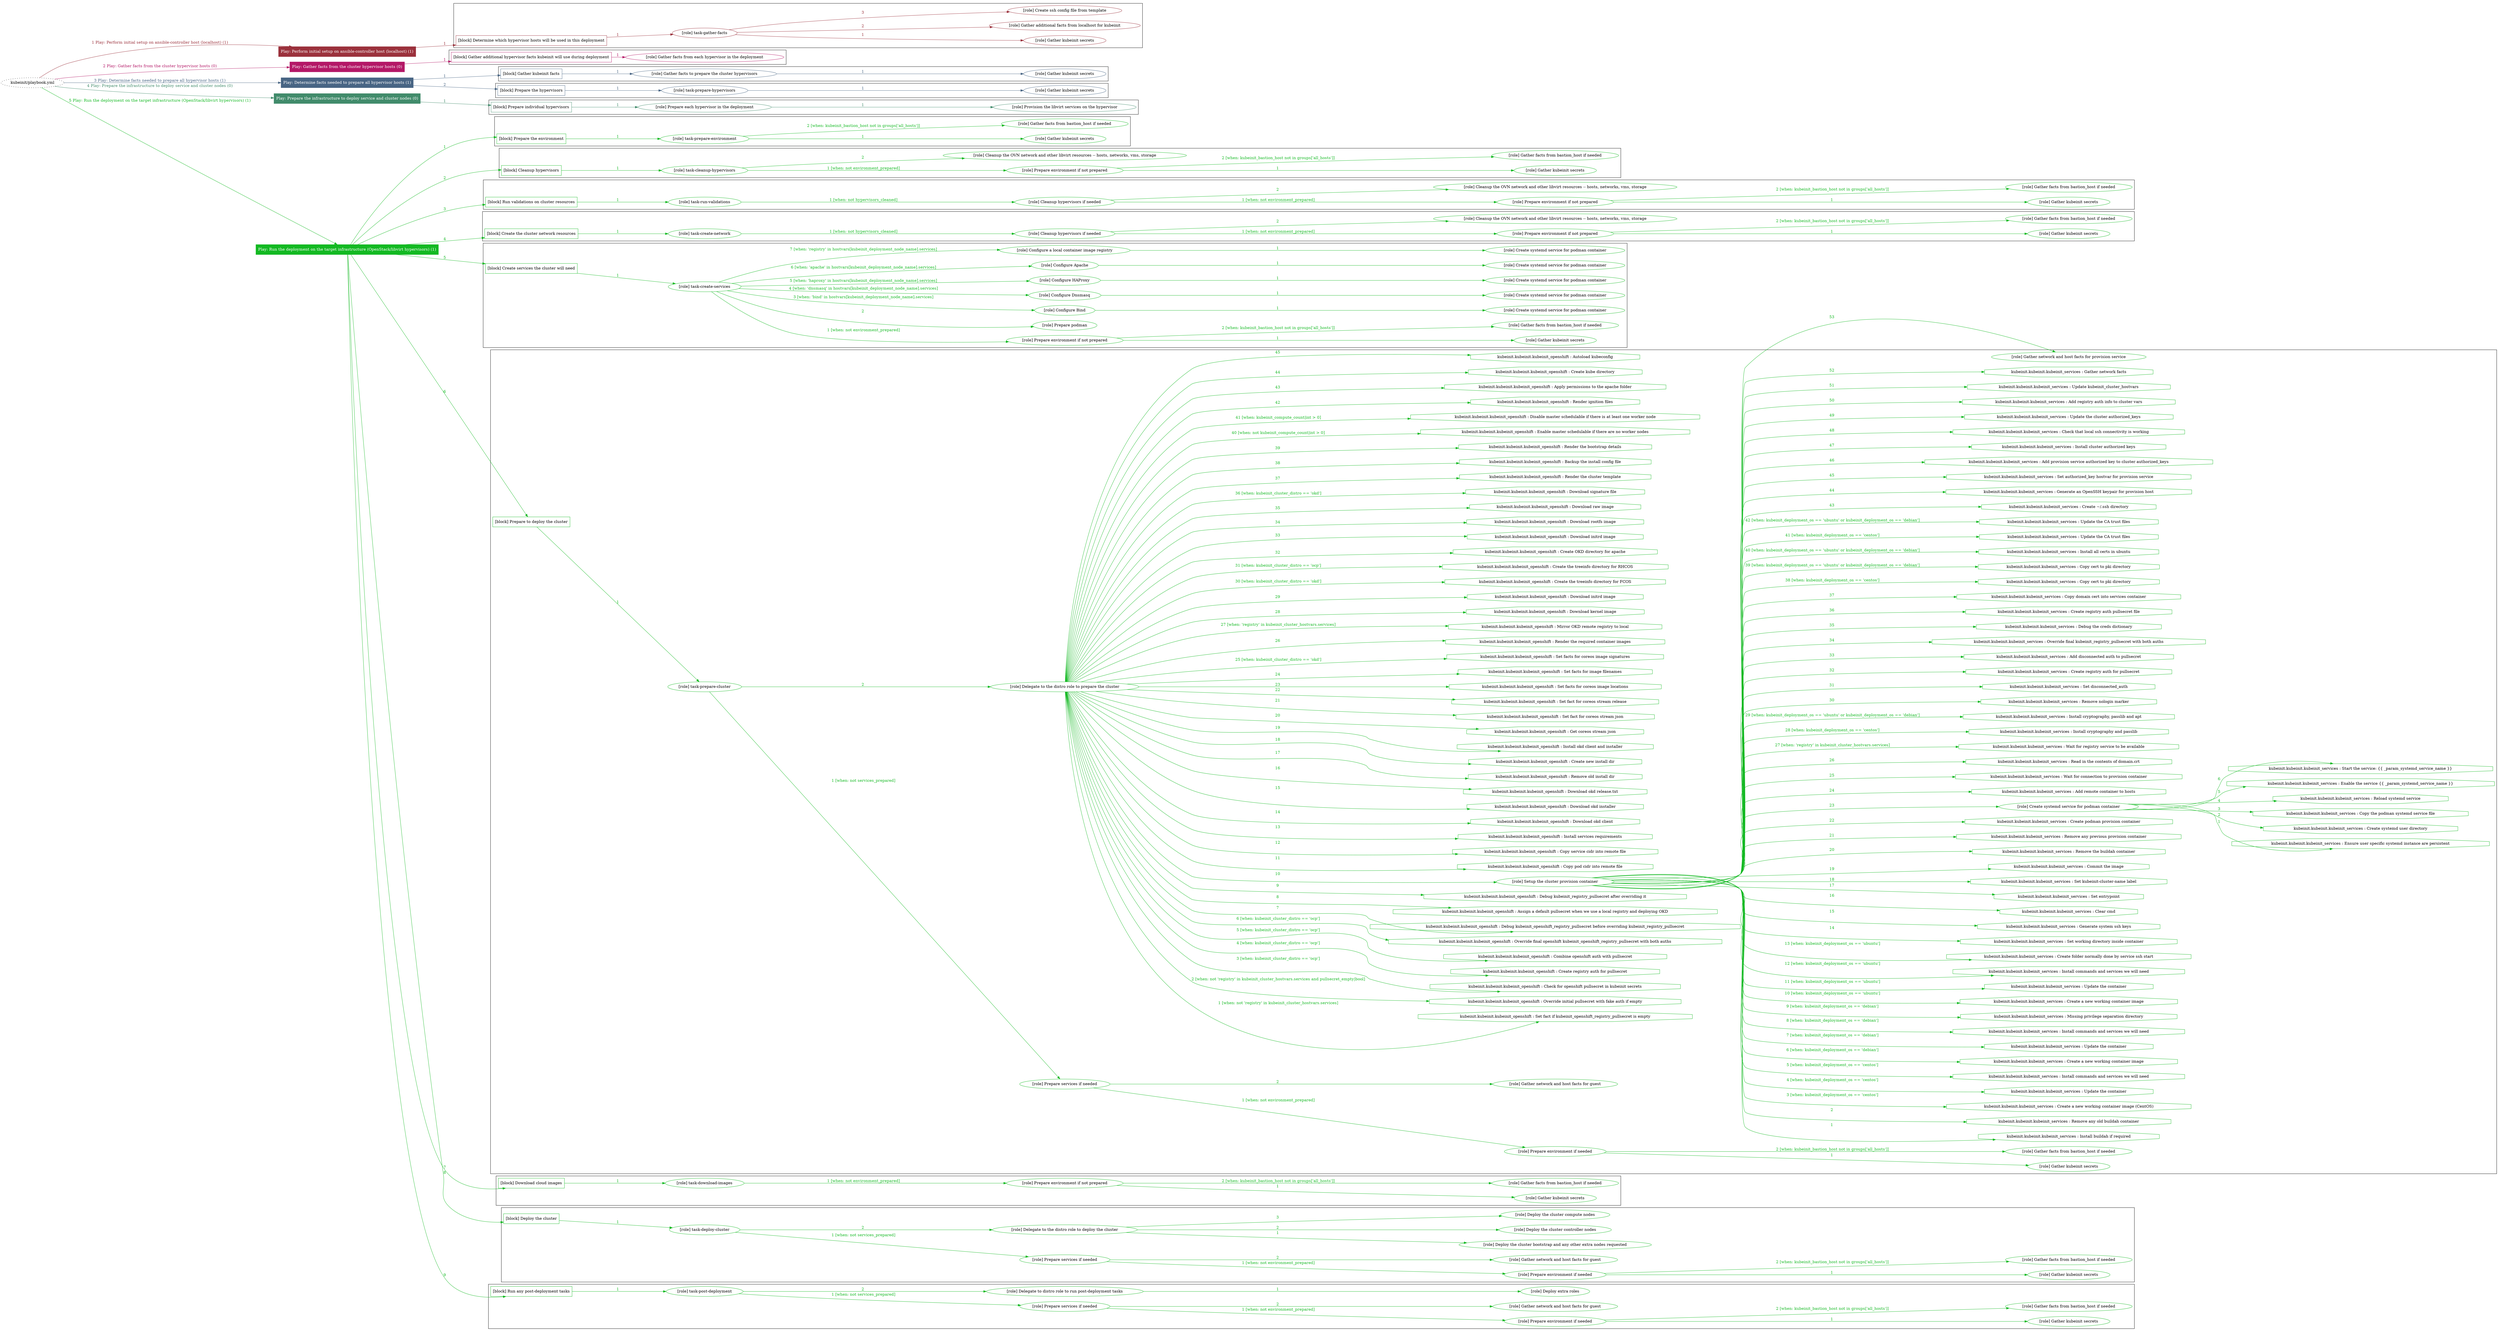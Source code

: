 digraph {
	graph [concentrate=true ordering=in rankdir=LR ratio=fill]
	edge [esep=5 sep=10]
	"kubeinit/playbook.yml" [URL="/home/runner/work/kubeinit/kubeinit/kubeinit/playbook.yml" id=playbook_4b7c8eed style=dotted]
	"kubeinit/playbook.yml" -> play_14cbdaad [label="1 Play: Perform initial setup on ansible-controller host (localhost) (1)" color="#9b313c" fontcolor="#9b313c" id=edge_play_14cbdaad labeltooltip="1 Play: Perform initial setup on ansible-controller host (localhost) (1)" tooltip="1 Play: Perform initial setup on ansible-controller host (localhost) (1)"]
	subgraph "Play: Perform initial setup on ansible-controller host (localhost) (1)" {
		play_14cbdaad [label="Play: Perform initial setup on ansible-controller host (localhost) (1)" URL="/home/runner/work/kubeinit/kubeinit/kubeinit/playbook.yml" color="#9b313c" fontcolor="#ffffff" id=play_14cbdaad shape=box style=filled tooltip=localhost]
		play_14cbdaad -> block_61fdf9f0 [label=1 color="#9b313c" fontcolor="#9b313c" id=edge_block_61fdf9f0 labeltooltip=1 tooltip=1]
		subgraph cluster_block_61fdf9f0 {
			block_61fdf9f0 [label="[block] Determine which hypervisor hosts will be used in this deployment" URL="/home/runner/work/kubeinit/kubeinit/kubeinit/playbook.yml" color="#9b313c" id=block_61fdf9f0 labeltooltip="Determine which hypervisor hosts will be used in this deployment" shape=box tooltip="Determine which hypervisor hosts will be used in this deployment"]
			block_61fdf9f0 -> role_3ef79b68 [label="1 " color="#9b313c" fontcolor="#9b313c" id=edge_role_3ef79b68 labeltooltip="1 " tooltip="1 "]
			subgraph "task-gather-facts" {
				role_3ef79b68 [label="[role] task-gather-facts" URL="/home/runner/work/kubeinit/kubeinit/kubeinit/playbook.yml" color="#9b313c" id=role_3ef79b68 tooltip="task-gather-facts"]
				role_3ef79b68 -> role_812033f0 [label="1 " color="#9b313c" fontcolor="#9b313c" id=edge_role_812033f0 labeltooltip="1 " tooltip="1 "]
				subgraph "Gather kubeinit secrets" {
					role_812033f0 [label="[role] Gather kubeinit secrets" URL="/home/runner/.ansible/collections/ansible_collections/kubeinit/kubeinit/roles/kubeinit_prepare/tasks/build_hypervisors_group.yml" color="#9b313c" id=role_812033f0 tooltip="Gather kubeinit secrets"]
				}
				role_3ef79b68 -> role_2d453a53 [label="2 " color="#9b313c" fontcolor="#9b313c" id=edge_role_2d453a53 labeltooltip="2 " tooltip="2 "]
				subgraph "Gather additional facts from localhost for kubeinit" {
					role_2d453a53 [label="[role] Gather additional facts from localhost for kubeinit" URL="/home/runner/.ansible/collections/ansible_collections/kubeinit/kubeinit/roles/kubeinit_prepare/tasks/build_hypervisors_group.yml" color="#9b313c" id=role_2d453a53 tooltip="Gather additional facts from localhost for kubeinit"]
				}
				role_3ef79b68 -> role_16a9c826 [label="3 " color="#9b313c" fontcolor="#9b313c" id=edge_role_16a9c826 labeltooltip="3 " tooltip="3 "]
				subgraph "Create ssh config file from template" {
					role_16a9c826 [label="[role] Create ssh config file from template" URL="/home/runner/.ansible/collections/ansible_collections/kubeinit/kubeinit/roles/kubeinit_prepare/tasks/build_hypervisors_group.yml" color="#9b313c" id=role_16a9c826 tooltip="Create ssh config file from template"]
				}
			}
		}
	}
	"kubeinit/playbook.yml" -> play_a63992b0 [label="2 Play: Gather facts from the cluster hypervisor hosts (0)" color="#b41867" fontcolor="#b41867" id=edge_play_a63992b0 labeltooltip="2 Play: Gather facts from the cluster hypervisor hosts (0)" tooltip="2 Play: Gather facts from the cluster hypervisor hosts (0)"]
	subgraph "Play: Gather facts from the cluster hypervisor hosts (0)" {
		play_a63992b0 [label="Play: Gather facts from the cluster hypervisor hosts (0)" URL="/home/runner/work/kubeinit/kubeinit/kubeinit/playbook.yml" color="#b41867" fontcolor="#ffffff" id=play_a63992b0 shape=box style=filled tooltip="Play: Gather facts from the cluster hypervisor hosts (0)"]
		play_a63992b0 -> block_f402d0d4 [label=1 color="#b41867" fontcolor="#b41867" id=edge_block_f402d0d4 labeltooltip=1 tooltip=1]
		subgraph cluster_block_f402d0d4 {
			block_f402d0d4 [label="[block] Gather additional hypervisor facts kubeinit will use during deployment" URL="/home/runner/work/kubeinit/kubeinit/kubeinit/playbook.yml" color="#b41867" id=block_f402d0d4 labeltooltip="Gather additional hypervisor facts kubeinit will use during deployment" shape=box tooltip="Gather additional hypervisor facts kubeinit will use during deployment"]
			block_f402d0d4 -> role_f1d0c598 [label="1 " color="#b41867" fontcolor="#b41867" id=edge_role_f1d0c598 labeltooltip="1 " tooltip="1 "]
			subgraph "Gather facts from each hypervisor in the deployment" {
				role_f1d0c598 [label="[role] Gather facts from each hypervisor in the deployment" URL="/home/runner/work/kubeinit/kubeinit/kubeinit/playbook.yml" color="#b41867" id=role_f1d0c598 tooltip="Gather facts from each hypervisor in the deployment"]
			}
		}
	}
	"kubeinit/playbook.yml" -> play_0f6a3ca7 [label="3 Play: Determine facts needed to prepare all hypervisor hosts (1)" color="#486584" fontcolor="#486584" id=edge_play_0f6a3ca7 labeltooltip="3 Play: Determine facts needed to prepare all hypervisor hosts (1)" tooltip="3 Play: Determine facts needed to prepare all hypervisor hosts (1)"]
	subgraph "Play: Determine facts needed to prepare all hypervisor hosts (1)" {
		play_0f6a3ca7 [label="Play: Determine facts needed to prepare all hypervisor hosts (1)" URL="/home/runner/work/kubeinit/kubeinit/kubeinit/playbook.yml" color="#486584" fontcolor="#ffffff" id=play_0f6a3ca7 shape=box style=filled tooltip=localhost]
		play_0f6a3ca7 -> block_964f75a5 [label=1 color="#486584" fontcolor="#486584" id=edge_block_964f75a5 labeltooltip=1 tooltip=1]
		subgraph cluster_block_964f75a5 {
			block_964f75a5 [label="[block] Gather kubeinit facts" URL="/home/runner/work/kubeinit/kubeinit/kubeinit/playbook.yml" color="#486584" id=block_964f75a5 labeltooltip="Gather kubeinit facts" shape=box tooltip="Gather kubeinit facts"]
			block_964f75a5 -> role_01286cf9 [label="1 " color="#486584" fontcolor="#486584" id=edge_role_01286cf9 labeltooltip="1 " tooltip="1 "]
			subgraph "Gather facts to prepare the cluster hypervisors" {
				role_01286cf9 [label="[role] Gather facts to prepare the cluster hypervisors" URL="/home/runner/work/kubeinit/kubeinit/kubeinit/playbook.yml" color="#486584" id=role_01286cf9 tooltip="Gather facts to prepare the cluster hypervisors"]
				role_01286cf9 -> role_4bd136bb [label="1 " color="#486584" fontcolor="#486584" id=edge_role_4bd136bb labeltooltip="1 " tooltip="1 "]
				subgraph "Gather kubeinit secrets" {
					role_4bd136bb [label="[role] Gather kubeinit secrets" URL="/home/runner/.ansible/collections/ansible_collections/kubeinit/kubeinit/roles/kubeinit_prepare/tasks/gather_kubeinit_facts.yml" color="#486584" id=role_4bd136bb tooltip="Gather kubeinit secrets"]
				}
			}
		}
		play_0f6a3ca7 -> block_ec8878c7 [label=2 color="#486584" fontcolor="#486584" id=edge_block_ec8878c7 labeltooltip=2 tooltip=2]
		subgraph cluster_block_ec8878c7 {
			block_ec8878c7 [label="[block] Prepare the hypervisors" URL="/home/runner/work/kubeinit/kubeinit/kubeinit/playbook.yml" color="#486584" id=block_ec8878c7 labeltooltip="Prepare the hypervisors" shape=box tooltip="Prepare the hypervisors"]
			block_ec8878c7 -> role_a9242f2d [label="1 " color="#486584" fontcolor="#486584" id=edge_role_a9242f2d labeltooltip="1 " tooltip="1 "]
			subgraph "task-prepare-hypervisors" {
				role_a9242f2d [label="[role] task-prepare-hypervisors" URL="/home/runner/work/kubeinit/kubeinit/kubeinit/playbook.yml" color="#486584" id=role_a9242f2d tooltip="task-prepare-hypervisors"]
				role_a9242f2d -> role_460ef1b3 [label="1 " color="#486584" fontcolor="#486584" id=edge_role_460ef1b3 labeltooltip="1 " tooltip="1 "]
				subgraph "Gather kubeinit secrets" {
					role_460ef1b3 [label="[role] Gather kubeinit secrets" URL="/home/runner/.ansible/collections/ansible_collections/kubeinit/kubeinit/roles/kubeinit_prepare/tasks/gather_kubeinit_facts.yml" color="#486584" id=role_460ef1b3 tooltip="Gather kubeinit secrets"]
				}
			}
		}
	}
	"kubeinit/playbook.yml" -> play_75d3f53f [label="4 Play: Prepare the infrastructure to deploy service and cluster nodes (0)" color="#418b6b" fontcolor="#418b6b" id=edge_play_75d3f53f labeltooltip="4 Play: Prepare the infrastructure to deploy service and cluster nodes (0)" tooltip="4 Play: Prepare the infrastructure to deploy service and cluster nodes (0)"]
	subgraph "Play: Prepare the infrastructure to deploy service and cluster nodes (0)" {
		play_75d3f53f [label="Play: Prepare the infrastructure to deploy service and cluster nodes (0)" URL="/home/runner/work/kubeinit/kubeinit/kubeinit/playbook.yml" color="#418b6b" fontcolor="#ffffff" id=play_75d3f53f shape=box style=filled tooltip="Play: Prepare the infrastructure to deploy service and cluster nodes (0)"]
		play_75d3f53f -> block_6b101255 [label=1 color="#418b6b" fontcolor="#418b6b" id=edge_block_6b101255 labeltooltip=1 tooltip=1]
		subgraph cluster_block_6b101255 {
			block_6b101255 [label="[block] Prepare individual hypervisors" URL="/home/runner/work/kubeinit/kubeinit/kubeinit/playbook.yml" color="#418b6b" id=block_6b101255 labeltooltip="Prepare individual hypervisors" shape=box tooltip="Prepare individual hypervisors"]
			block_6b101255 -> role_987294cb [label="1 " color="#418b6b" fontcolor="#418b6b" id=edge_role_987294cb labeltooltip="1 " tooltip="1 "]
			subgraph "Prepare each hypervisor in the deployment" {
				role_987294cb [label="[role] Prepare each hypervisor in the deployment" URL="/home/runner/work/kubeinit/kubeinit/kubeinit/playbook.yml" color="#418b6b" id=role_987294cb tooltip="Prepare each hypervisor in the deployment"]
				role_987294cb -> role_b6f1b73d [label="1 " color="#418b6b" fontcolor="#418b6b" id=edge_role_b6f1b73d labeltooltip="1 " tooltip="1 "]
				subgraph "Provision the libvirt services on the hypervisor" {
					role_b6f1b73d [label="[role] Provision the libvirt services on the hypervisor" URL="/home/runner/.ansible/collections/ansible_collections/kubeinit/kubeinit/roles/kubeinit_prepare/tasks/prepare_hypervisor.yml" color="#418b6b" id=role_b6f1b73d tooltip="Provision the libvirt services on the hypervisor"]
				}
			}
		}
	}
	"kubeinit/playbook.yml" -> play_21ea7fe1 [label="5 Play: Run the deployment on the target infrastructure (OpenStack/libvirt hypervisors) (1)" color="#13b922" fontcolor="#13b922" id=edge_play_21ea7fe1 labeltooltip="5 Play: Run the deployment on the target infrastructure (OpenStack/libvirt hypervisors) (1)" tooltip="5 Play: Run the deployment on the target infrastructure (OpenStack/libvirt hypervisors) (1)"]
	subgraph "Play: Run the deployment on the target infrastructure (OpenStack/libvirt hypervisors) (1)" {
		play_21ea7fe1 [label="Play: Run the deployment on the target infrastructure (OpenStack/libvirt hypervisors) (1)" URL="/home/runner/work/kubeinit/kubeinit/kubeinit/playbook.yml" color="#13b922" fontcolor="#ffffff" id=play_21ea7fe1 shape=box style=filled tooltip=localhost]
		play_21ea7fe1 -> block_1d0f266b [label=1 color="#13b922" fontcolor="#13b922" id=edge_block_1d0f266b labeltooltip=1 tooltip=1]
		subgraph cluster_block_1d0f266b {
			block_1d0f266b [label="[block] Prepare the environment" URL="/home/runner/work/kubeinit/kubeinit/kubeinit/playbook.yml" color="#13b922" id=block_1d0f266b labeltooltip="Prepare the environment" shape=box tooltip="Prepare the environment"]
			block_1d0f266b -> role_49cc8aae [label="1 " color="#13b922" fontcolor="#13b922" id=edge_role_49cc8aae labeltooltip="1 " tooltip="1 "]
			subgraph "task-prepare-environment" {
				role_49cc8aae [label="[role] task-prepare-environment" URL="/home/runner/work/kubeinit/kubeinit/kubeinit/playbook.yml" color="#13b922" id=role_49cc8aae tooltip="task-prepare-environment"]
				role_49cc8aae -> role_8e1f595b [label="1 " color="#13b922" fontcolor="#13b922" id=edge_role_8e1f595b labeltooltip="1 " tooltip="1 "]
				subgraph "Gather kubeinit secrets" {
					role_8e1f595b [label="[role] Gather kubeinit secrets" URL="/home/runner/.ansible/collections/ansible_collections/kubeinit/kubeinit/roles/kubeinit_prepare/tasks/gather_kubeinit_facts.yml" color="#13b922" id=role_8e1f595b tooltip="Gather kubeinit secrets"]
				}
				role_49cc8aae -> role_02fce4f9 [label="2 [when: kubeinit_bastion_host not in groups['all_hosts']]" color="#13b922" fontcolor="#13b922" id=edge_role_02fce4f9 labeltooltip="2 [when: kubeinit_bastion_host not in groups['all_hosts']]" tooltip="2 [when: kubeinit_bastion_host not in groups['all_hosts']]"]
				subgraph "Gather facts from bastion_host if needed" {
					role_02fce4f9 [label="[role] Gather facts from bastion_host if needed" URL="/home/runner/.ansible/collections/ansible_collections/kubeinit/kubeinit/roles/kubeinit_prepare/tasks/main.yml" color="#13b922" id=role_02fce4f9 tooltip="Gather facts from bastion_host if needed"]
				}
			}
		}
		play_21ea7fe1 -> block_8be34c37 [label=2 color="#13b922" fontcolor="#13b922" id=edge_block_8be34c37 labeltooltip=2 tooltip=2]
		subgraph cluster_block_8be34c37 {
			block_8be34c37 [label="[block] Cleanup hypervisors" URL="/home/runner/work/kubeinit/kubeinit/kubeinit/playbook.yml" color="#13b922" id=block_8be34c37 labeltooltip="Cleanup hypervisors" shape=box tooltip="Cleanup hypervisors"]
			block_8be34c37 -> role_3412c28e [label="1 " color="#13b922" fontcolor="#13b922" id=edge_role_3412c28e labeltooltip="1 " tooltip="1 "]
			subgraph "task-cleanup-hypervisors" {
				role_3412c28e [label="[role] task-cleanup-hypervisors" URL="/home/runner/work/kubeinit/kubeinit/kubeinit/playbook.yml" color="#13b922" id=role_3412c28e tooltip="task-cleanup-hypervisors"]
				role_3412c28e -> role_78c62804 [label="1 [when: not environment_prepared]" color="#13b922" fontcolor="#13b922" id=edge_role_78c62804 labeltooltip="1 [when: not environment_prepared]" tooltip="1 [when: not environment_prepared]"]
				subgraph "Prepare environment if not prepared" {
					role_78c62804 [label="[role] Prepare environment if not prepared" URL="/home/runner/.ansible/collections/ansible_collections/kubeinit/kubeinit/roles/kubeinit_libvirt/tasks/cleanup_hypervisors.yml" color="#13b922" id=role_78c62804 tooltip="Prepare environment if not prepared"]
					role_78c62804 -> role_1c7bf472 [label="1 " color="#13b922" fontcolor="#13b922" id=edge_role_1c7bf472 labeltooltip="1 " tooltip="1 "]
					subgraph "Gather kubeinit secrets" {
						role_1c7bf472 [label="[role] Gather kubeinit secrets" URL="/home/runner/.ansible/collections/ansible_collections/kubeinit/kubeinit/roles/kubeinit_prepare/tasks/gather_kubeinit_facts.yml" color="#13b922" id=role_1c7bf472 tooltip="Gather kubeinit secrets"]
					}
					role_78c62804 -> role_d4814fbc [label="2 [when: kubeinit_bastion_host not in groups['all_hosts']]" color="#13b922" fontcolor="#13b922" id=edge_role_d4814fbc labeltooltip="2 [when: kubeinit_bastion_host not in groups['all_hosts']]" tooltip="2 [when: kubeinit_bastion_host not in groups['all_hosts']]"]
					subgraph "Gather facts from bastion_host if needed" {
						role_d4814fbc [label="[role] Gather facts from bastion_host if needed" URL="/home/runner/.ansible/collections/ansible_collections/kubeinit/kubeinit/roles/kubeinit_prepare/tasks/main.yml" color="#13b922" id=role_d4814fbc tooltip="Gather facts from bastion_host if needed"]
					}
				}
				role_3412c28e -> role_6a4ef4fc [label="2 " color="#13b922" fontcolor="#13b922" id=edge_role_6a4ef4fc labeltooltip="2 " tooltip="2 "]
				subgraph "Cleanup the OVN network and other libvirt resources -- hosts, networks, vms, storage" {
					role_6a4ef4fc [label="[role] Cleanup the OVN network and other libvirt resources -- hosts, networks, vms, storage" URL="/home/runner/.ansible/collections/ansible_collections/kubeinit/kubeinit/roles/kubeinit_libvirt/tasks/cleanup_hypervisors.yml" color="#13b922" id=role_6a4ef4fc tooltip="Cleanup the OVN network and other libvirt resources -- hosts, networks, vms, storage"]
				}
			}
		}
		play_21ea7fe1 -> block_f9a86baf [label=3 color="#13b922" fontcolor="#13b922" id=edge_block_f9a86baf labeltooltip=3 tooltip=3]
		subgraph cluster_block_f9a86baf {
			block_f9a86baf [label="[block] Run validations on cluster resources" URL="/home/runner/work/kubeinit/kubeinit/kubeinit/playbook.yml" color="#13b922" id=block_f9a86baf labeltooltip="Run validations on cluster resources" shape=box tooltip="Run validations on cluster resources"]
			block_f9a86baf -> role_f736c609 [label="1 " color="#13b922" fontcolor="#13b922" id=edge_role_f736c609 labeltooltip="1 " tooltip="1 "]
			subgraph "task-run-validations" {
				role_f736c609 [label="[role] task-run-validations" URL="/home/runner/work/kubeinit/kubeinit/kubeinit/playbook.yml" color="#13b922" id=role_f736c609 tooltip="task-run-validations"]
				role_f736c609 -> role_aa793023 [label="1 [when: not hypervisors_cleaned]" color="#13b922" fontcolor="#13b922" id=edge_role_aa793023 labeltooltip="1 [when: not hypervisors_cleaned]" tooltip="1 [when: not hypervisors_cleaned]"]
				subgraph "Cleanup hypervisors if needed" {
					role_aa793023 [label="[role] Cleanup hypervisors if needed" URL="/home/runner/.ansible/collections/ansible_collections/kubeinit/kubeinit/roles/kubeinit_validations/tasks/main.yml" color="#13b922" id=role_aa793023 tooltip="Cleanup hypervisors if needed"]
					role_aa793023 -> role_a245ecae [label="1 [when: not environment_prepared]" color="#13b922" fontcolor="#13b922" id=edge_role_a245ecae labeltooltip="1 [when: not environment_prepared]" tooltip="1 [when: not environment_prepared]"]
					subgraph "Prepare environment if not prepared" {
						role_a245ecae [label="[role] Prepare environment if not prepared" URL="/home/runner/.ansible/collections/ansible_collections/kubeinit/kubeinit/roles/kubeinit_libvirt/tasks/cleanup_hypervisors.yml" color="#13b922" id=role_a245ecae tooltip="Prepare environment if not prepared"]
						role_a245ecae -> role_b072e913 [label="1 " color="#13b922" fontcolor="#13b922" id=edge_role_b072e913 labeltooltip="1 " tooltip="1 "]
						subgraph "Gather kubeinit secrets" {
							role_b072e913 [label="[role] Gather kubeinit secrets" URL="/home/runner/.ansible/collections/ansible_collections/kubeinit/kubeinit/roles/kubeinit_prepare/tasks/gather_kubeinit_facts.yml" color="#13b922" id=role_b072e913 tooltip="Gather kubeinit secrets"]
						}
						role_a245ecae -> role_4230b614 [label="2 [when: kubeinit_bastion_host not in groups['all_hosts']]" color="#13b922" fontcolor="#13b922" id=edge_role_4230b614 labeltooltip="2 [when: kubeinit_bastion_host not in groups['all_hosts']]" tooltip="2 [when: kubeinit_bastion_host not in groups['all_hosts']]"]
						subgraph "Gather facts from bastion_host if needed" {
							role_4230b614 [label="[role] Gather facts from bastion_host if needed" URL="/home/runner/.ansible/collections/ansible_collections/kubeinit/kubeinit/roles/kubeinit_prepare/tasks/main.yml" color="#13b922" id=role_4230b614 tooltip="Gather facts from bastion_host if needed"]
						}
					}
					role_aa793023 -> role_d9c9976f [label="2 " color="#13b922" fontcolor="#13b922" id=edge_role_d9c9976f labeltooltip="2 " tooltip="2 "]
					subgraph "Cleanup the OVN network and other libvirt resources -- hosts, networks, vms, storage" {
						role_d9c9976f [label="[role] Cleanup the OVN network and other libvirt resources -- hosts, networks, vms, storage" URL="/home/runner/.ansible/collections/ansible_collections/kubeinit/kubeinit/roles/kubeinit_libvirt/tasks/cleanup_hypervisors.yml" color="#13b922" id=role_d9c9976f tooltip="Cleanup the OVN network and other libvirt resources -- hosts, networks, vms, storage"]
					}
				}
			}
		}
		play_21ea7fe1 -> block_11915bee [label=4 color="#13b922" fontcolor="#13b922" id=edge_block_11915bee labeltooltip=4 tooltip=4]
		subgraph cluster_block_11915bee {
			block_11915bee [label="[block] Create the cluster network resources" URL="/home/runner/work/kubeinit/kubeinit/kubeinit/playbook.yml" color="#13b922" id=block_11915bee labeltooltip="Create the cluster network resources" shape=box tooltip="Create the cluster network resources"]
			block_11915bee -> role_06485417 [label="1 " color="#13b922" fontcolor="#13b922" id=edge_role_06485417 labeltooltip="1 " tooltip="1 "]
			subgraph "task-create-network" {
				role_06485417 [label="[role] task-create-network" URL="/home/runner/work/kubeinit/kubeinit/kubeinit/playbook.yml" color="#13b922" id=role_06485417 tooltip="task-create-network"]
				role_06485417 -> role_5545798f [label="1 [when: not hypervisors_cleaned]" color="#13b922" fontcolor="#13b922" id=edge_role_5545798f labeltooltip="1 [when: not hypervisors_cleaned]" tooltip="1 [when: not hypervisors_cleaned]"]
				subgraph "Cleanup hypervisors if needed" {
					role_5545798f [label="[role] Cleanup hypervisors if needed" URL="/home/runner/.ansible/collections/ansible_collections/kubeinit/kubeinit/roles/kubeinit_libvirt/tasks/create_network.yml" color="#13b922" id=role_5545798f tooltip="Cleanup hypervisors if needed"]
					role_5545798f -> role_603ca556 [label="1 [when: not environment_prepared]" color="#13b922" fontcolor="#13b922" id=edge_role_603ca556 labeltooltip="1 [when: not environment_prepared]" tooltip="1 [when: not environment_prepared]"]
					subgraph "Prepare environment if not prepared" {
						role_603ca556 [label="[role] Prepare environment if not prepared" URL="/home/runner/.ansible/collections/ansible_collections/kubeinit/kubeinit/roles/kubeinit_libvirt/tasks/cleanup_hypervisors.yml" color="#13b922" id=role_603ca556 tooltip="Prepare environment if not prepared"]
						role_603ca556 -> role_c11462c9 [label="1 " color="#13b922" fontcolor="#13b922" id=edge_role_c11462c9 labeltooltip="1 " tooltip="1 "]
						subgraph "Gather kubeinit secrets" {
							role_c11462c9 [label="[role] Gather kubeinit secrets" URL="/home/runner/.ansible/collections/ansible_collections/kubeinit/kubeinit/roles/kubeinit_prepare/tasks/gather_kubeinit_facts.yml" color="#13b922" id=role_c11462c9 tooltip="Gather kubeinit secrets"]
						}
						role_603ca556 -> role_78174b27 [label="2 [when: kubeinit_bastion_host not in groups['all_hosts']]" color="#13b922" fontcolor="#13b922" id=edge_role_78174b27 labeltooltip="2 [when: kubeinit_bastion_host not in groups['all_hosts']]" tooltip="2 [when: kubeinit_bastion_host not in groups['all_hosts']]"]
						subgraph "Gather facts from bastion_host if needed" {
							role_78174b27 [label="[role] Gather facts from bastion_host if needed" URL="/home/runner/.ansible/collections/ansible_collections/kubeinit/kubeinit/roles/kubeinit_prepare/tasks/main.yml" color="#13b922" id=role_78174b27 tooltip="Gather facts from bastion_host if needed"]
						}
					}
					role_5545798f -> role_2400a2cb [label="2 " color="#13b922" fontcolor="#13b922" id=edge_role_2400a2cb labeltooltip="2 " tooltip="2 "]
					subgraph "Cleanup the OVN network and other libvirt resources -- hosts, networks, vms, storage" {
						role_2400a2cb [label="[role] Cleanup the OVN network and other libvirt resources -- hosts, networks, vms, storage" URL="/home/runner/.ansible/collections/ansible_collections/kubeinit/kubeinit/roles/kubeinit_libvirt/tasks/cleanup_hypervisors.yml" color="#13b922" id=role_2400a2cb tooltip="Cleanup the OVN network and other libvirt resources -- hosts, networks, vms, storage"]
					}
				}
			}
		}
		play_21ea7fe1 -> block_a2177d26 [label=5 color="#13b922" fontcolor="#13b922" id=edge_block_a2177d26 labeltooltip=5 tooltip=5]
		subgraph cluster_block_a2177d26 {
			block_a2177d26 [label="[block] Create services the cluster will need" URL="/home/runner/work/kubeinit/kubeinit/kubeinit/playbook.yml" color="#13b922" id=block_a2177d26 labeltooltip="Create services the cluster will need" shape=box tooltip="Create services the cluster will need"]
			block_a2177d26 -> role_a91ec938 [label="1 " color="#13b922" fontcolor="#13b922" id=edge_role_a91ec938 labeltooltip="1 " tooltip="1 "]
			subgraph "task-create-services" {
				role_a91ec938 [label="[role] task-create-services" URL="/home/runner/work/kubeinit/kubeinit/kubeinit/playbook.yml" color="#13b922" id=role_a91ec938 tooltip="task-create-services"]
				role_a91ec938 -> role_17f96592 [label="1 [when: not environment_prepared]" color="#13b922" fontcolor="#13b922" id=edge_role_17f96592 labeltooltip="1 [when: not environment_prepared]" tooltip="1 [when: not environment_prepared]"]
				subgraph "Prepare environment if not prepared" {
					role_17f96592 [label="[role] Prepare environment if not prepared" URL="/home/runner/.ansible/collections/ansible_collections/kubeinit/kubeinit/roles/kubeinit_services/tasks/main.yml" color="#13b922" id=role_17f96592 tooltip="Prepare environment if not prepared"]
					role_17f96592 -> role_10c25644 [label="1 " color="#13b922" fontcolor="#13b922" id=edge_role_10c25644 labeltooltip="1 " tooltip="1 "]
					subgraph "Gather kubeinit secrets" {
						role_10c25644 [label="[role] Gather kubeinit secrets" URL="/home/runner/.ansible/collections/ansible_collections/kubeinit/kubeinit/roles/kubeinit_prepare/tasks/gather_kubeinit_facts.yml" color="#13b922" id=role_10c25644 tooltip="Gather kubeinit secrets"]
					}
					role_17f96592 -> role_96fef115 [label="2 [when: kubeinit_bastion_host not in groups['all_hosts']]" color="#13b922" fontcolor="#13b922" id=edge_role_96fef115 labeltooltip="2 [when: kubeinit_bastion_host not in groups['all_hosts']]" tooltip="2 [when: kubeinit_bastion_host not in groups['all_hosts']]"]
					subgraph "Gather facts from bastion_host if needed" {
						role_96fef115 [label="[role] Gather facts from bastion_host if needed" URL="/home/runner/.ansible/collections/ansible_collections/kubeinit/kubeinit/roles/kubeinit_prepare/tasks/main.yml" color="#13b922" id=role_96fef115 tooltip="Gather facts from bastion_host if needed"]
					}
				}
				role_a91ec938 -> role_702cb5e4 [label="2 " color="#13b922" fontcolor="#13b922" id=edge_role_702cb5e4 labeltooltip="2 " tooltip="2 "]
				subgraph "Prepare podman" {
					role_702cb5e4 [label="[role] Prepare podman" URL="/home/runner/.ansible/collections/ansible_collections/kubeinit/kubeinit/roles/kubeinit_services/tasks/00_create_service_pod.yml" color="#13b922" id=role_702cb5e4 tooltip="Prepare podman"]
				}
				role_a91ec938 -> role_13a5cccd [label="3 [when: 'bind' in hostvars[kubeinit_deployment_node_name].services]" color="#13b922" fontcolor="#13b922" id=edge_role_13a5cccd labeltooltip="3 [when: 'bind' in hostvars[kubeinit_deployment_node_name].services]" tooltip="3 [when: 'bind' in hostvars[kubeinit_deployment_node_name].services]"]
				subgraph "Configure Bind" {
					role_13a5cccd [label="[role] Configure Bind" URL="/home/runner/.ansible/collections/ansible_collections/kubeinit/kubeinit/roles/kubeinit_services/tasks/start_services_containers.yml" color="#13b922" id=role_13a5cccd tooltip="Configure Bind"]
					role_13a5cccd -> role_c2d1449f [label="1 " color="#13b922" fontcolor="#13b922" id=edge_role_c2d1449f labeltooltip="1 " tooltip="1 "]
					subgraph "Create systemd service for podman container" {
						role_c2d1449f [label="[role] Create systemd service for podman container" URL="/home/runner/.ansible/collections/ansible_collections/kubeinit/kubeinit/roles/kubeinit_bind/tasks/main.yml" color="#13b922" id=role_c2d1449f tooltip="Create systemd service for podman container"]
					}
				}
				role_a91ec938 -> role_996d7489 [label="4 [when: 'dnsmasq' in hostvars[kubeinit_deployment_node_name].services]" color="#13b922" fontcolor="#13b922" id=edge_role_996d7489 labeltooltip="4 [when: 'dnsmasq' in hostvars[kubeinit_deployment_node_name].services]" tooltip="4 [when: 'dnsmasq' in hostvars[kubeinit_deployment_node_name].services]"]
				subgraph "Configure Dnsmasq" {
					role_996d7489 [label="[role] Configure Dnsmasq" URL="/home/runner/.ansible/collections/ansible_collections/kubeinit/kubeinit/roles/kubeinit_services/tasks/start_services_containers.yml" color="#13b922" id=role_996d7489 tooltip="Configure Dnsmasq"]
					role_996d7489 -> role_fcc6f4f5 [label="1 " color="#13b922" fontcolor="#13b922" id=edge_role_fcc6f4f5 labeltooltip="1 " tooltip="1 "]
					subgraph "Create systemd service for podman container" {
						role_fcc6f4f5 [label="[role] Create systemd service for podman container" URL="/home/runner/.ansible/collections/ansible_collections/kubeinit/kubeinit/roles/kubeinit_dnsmasq/tasks/main.yml" color="#13b922" id=role_fcc6f4f5 tooltip="Create systemd service for podman container"]
					}
				}
				role_a91ec938 -> role_fc42dfb5 [label="5 [when: 'haproxy' in hostvars[kubeinit_deployment_node_name].services]" color="#13b922" fontcolor="#13b922" id=edge_role_fc42dfb5 labeltooltip="5 [when: 'haproxy' in hostvars[kubeinit_deployment_node_name].services]" tooltip="5 [when: 'haproxy' in hostvars[kubeinit_deployment_node_name].services]"]
				subgraph "Configure HAProxy" {
					role_fc42dfb5 [label="[role] Configure HAProxy" URL="/home/runner/.ansible/collections/ansible_collections/kubeinit/kubeinit/roles/kubeinit_services/tasks/start_services_containers.yml" color="#13b922" id=role_fc42dfb5 tooltip="Configure HAProxy"]
					role_fc42dfb5 -> role_10c0c7f8 [label="1 " color="#13b922" fontcolor="#13b922" id=edge_role_10c0c7f8 labeltooltip="1 " tooltip="1 "]
					subgraph "Create systemd service for podman container" {
						role_10c0c7f8 [label="[role] Create systemd service for podman container" URL="/home/runner/.ansible/collections/ansible_collections/kubeinit/kubeinit/roles/kubeinit_haproxy/tasks/main.yml" color="#13b922" id=role_10c0c7f8 tooltip="Create systemd service for podman container"]
					}
				}
				role_a91ec938 -> role_1ebd8d8d [label="6 [when: 'apache' in hostvars[kubeinit_deployment_node_name].services]" color="#13b922" fontcolor="#13b922" id=edge_role_1ebd8d8d labeltooltip="6 [when: 'apache' in hostvars[kubeinit_deployment_node_name].services]" tooltip="6 [when: 'apache' in hostvars[kubeinit_deployment_node_name].services]"]
				subgraph "Configure Apache" {
					role_1ebd8d8d [label="[role] Configure Apache" URL="/home/runner/.ansible/collections/ansible_collections/kubeinit/kubeinit/roles/kubeinit_services/tasks/start_services_containers.yml" color="#13b922" id=role_1ebd8d8d tooltip="Configure Apache"]
					role_1ebd8d8d -> role_b784e557 [label="1 " color="#13b922" fontcolor="#13b922" id=edge_role_b784e557 labeltooltip="1 " tooltip="1 "]
					subgraph "Create systemd service for podman container" {
						role_b784e557 [label="[role] Create systemd service for podman container" URL="/home/runner/.ansible/collections/ansible_collections/kubeinit/kubeinit/roles/kubeinit_apache/tasks/main.yml" color="#13b922" id=role_b784e557 tooltip="Create systemd service for podman container"]
					}
				}
				role_a91ec938 -> role_808baf36 [label="7 [when: 'registry' in hostvars[kubeinit_deployment_node_name].services]" color="#13b922" fontcolor="#13b922" id=edge_role_808baf36 labeltooltip="7 [when: 'registry' in hostvars[kubeinit_deployment_node_name].services]" tooltip="7 [when: 'registry' in hostvars[kubeinit_deployment_node_name].services]"]
				subgraph "Configure a local container image registry" {
					role_808baf36 [label="[role] Configure a local container image registry" URL="/home/runner/.ansible/collections/ansible_collections/kubeinit/kubeinit/roles/kubeinit_services/tasks/start_services_containers.yml" color="#13b922" id=role_808baf36 tooltip="Configure a local container image registry"]
					role_808baf36 -> role_99d2bb2a [label="1 " color="#13b922" fontcolor="#13b922" id=edge_role_99d2bb2a labeltooltip="1 " tooltip="1 "]
					subgraph "Create systemd service for podman container" {
						role_99d2bb2a [label="[role] Create systemd service for podman container" URL="/home/runner/.ansible/collections/ansible_collections/kubeinit/kubeinit/roles/kubeinit_registry/tasks/main.yml" color="#13b922" id=role_99d2bb2a tooltip="Create systemd service for podman container"]
					}
				}
			}
		}
		play_21ea7fe1 -> block_bcf6a05b [label=6 color="#13b922" fontcolor="#13b922" id=edge_block_bcf6a05b labeltooltip=6 tooltip=6]
		subgraph cluster_block_bcf6a05b {
			block_bcf6a05b [label="[block] Prepare to deploy the cluster" URL="/home/runner/work/kubeinit/kubeinit/kubeinit/playbook.yml" color="#13b922" id=block_bcf6a05b labeltooltip="Prepare to deploy the cluster" shape=box tooltip="Prepare to deploy the cluster"]
			block_bcf6a05b -> role_2647a432 [label="1 " color="#13b922" fontcolor="#13b922" id=edge_role_2647a432 labeltooltip="1 " tooltip="1 "]
			subgraph "task-prepare-cluster" {
				role_2647a432 [label="[role] task-prepare-cluster" URL="/home/runner/work/kubeinit/kubeinit/kubeinit/playbook.yml" color="#13b922" id=role_2647a432 tooltip="task-prepare-cluster"]
				role_2647a432 -> role_799dd6aa [label="1 [when: not services_prepared]" color="#13b922" fontcolor="#13b922" id=edge_role_799dd6aa labeltooltip="1 [when: not services_prepared]" tooltip="1 [when: not services_prepared]"]
				subgraph "Prepare services if needed" {
					role_799dd6aa [label="[role] Prepare services if needed" URL="/home/runner/.ansible/collections/ansible_collections/kubeinit/kubeinit/roles/kubeinit_prepare/tasks/prepare_cluster.yml" color="#13b922" id=role_799dd6aa tooltip="Prepare services if needed"]
					role_799dd6aa -> role_3a702bc9 [label="1 [when: not environment_prepared]" color="#13b922" fontcolor="#13b922" id=edge_role_3a702bc9 labeltooltip="1 [when: not environment_prepared]" tooltip="1 [when: not environment_prepared]"]
					subgraph "Prepare environment if needed" {
						role_3a702bc9 [label="[role] Prepare environment if needed" URL="/home/runner/.ansible/collections/ansible_collections/kubeinit/kubeinit/roles/kubeinit_services/tasks/prepare_services.yml" color="#13b922" id=role_3a702bc9 tooltip="Prepare environment if needed"]
						role_3a702bc9 -> role_68f3af01 [label="1 " color="#13b922" fontcolor="#13b922" id=edge_role_68f3af01 labeltooltip="1 " tooltip="1 "]
						subgraph "Gather kubeinit secrets" {
							role_68f3af01 [label="[role] Gather kubeinit secrets" URL="/home/runner/.ansible/collections/ansible_collections/kubeinit/kubeinit/roles/kubeinit_prepare/tasks/gather_kubeinit_facts.yml" color="#13b922" id=role_68f3af01 tooltip="Gather kubeinit secrets"]
						}
						role_3a702bc9 -> role_39b1848d [label="2 [when: kubeinit_bastion_host not in groups['all_hosts']]" color="#13b922" fontcolor="#13b922" id=edge_role_39b1848d labeltooltip="2 [when: kubeinit_bastion_host not in groups['all_hosts']]" tooltip="2 [when: kubeinit_bastion_host not in groups['all_hosts']]"]
						subgraph "Gather facts from bastion_host if needed" {
							role_39b1848d [label="[role] Gather facts from bastion_host if needed" URL="/home/runner/.ansible/collections/ansible_collections/kubeinit/kubeinit/roles/kubeinit_prepare/tasks/main.yml" color="#13b922" id=role_39b1848d tooltip="Gather facts from bastion_host if needed"]
						}
					}
					role_799dd6aa -> role_e0da690d [label="2 " color="#13b922" fontcolor="#13b922" id=edge_role_e0da690d labeltooltip="2 " tooltip="2 "]
					subgraph "Gather network and host facts for guest" {
						role_e0da690d [label="[role] Gather network and host facts for guest" URL="/home/runner/.ansible/collections/ansible_collections/kubeinit/kubeinit/roles/kubeinit_services/tasks/prepare_services.yml" color="#13b922" id=role_e0da690d tooltip="Gather network and host facts for guest"]
					}
				}
				role_2647a432 -> role_e5de9105 [label="2 " color="#13b922" fontcolor="#13b922" id=edge_role_e5de9105 labeltooltip="2 " tooltip="2 "]
				subgraph "Delegate to the distro role to prepare the cluster" {
					role_e5de9105 [label="[role] Delegate to the distro role to prepare the cluster" URL="/home/runner/.ansible/collections/ansible_collections/kubeinit/kubeinit/roles/kubeinit_prepare/tasks/prepare_cluster.yml" color="#13b922" id=role_e5de9105 tooltip="Delegate to the distro role to prepare the cluster"]
					task_ea9bf128 [label="kubeinit.kubeinit.kubeinit_openshift : Set fact if kubeinit_openshift_registry_pullsecret is empty" URL="/home/runner/.ansible/collections/ansible_collections/kubeinit/kubeinit/roles/kubeinit_openshift/tasks/prepare_cluster.yml" color="#13b922" id=task_ea9bf128 shape=octagon tooltip="kubeinit.kubeinit.kubeinit_openshift : Set fact if kubeinit_openshift_registry_pullsecret is empty"]
					role_e5de9105 -> task_ea9bf128 [label="1 [when: not 'registry' in kubeinit_cluster_hostvars.services]" color="#13b922" fontcolor="#13b922" id=edge_task_ea9bf128 labeltooltip="1 [when: not 'registry' in kubeinit_cluster_hostvars.services]" tooltip="1 [when: not 'registry' in kubeinit_cluster_hostvars.services]"]
					task_758079e2 [label="kubeinit.kubeinit.kubeinit_openshift : Override initial pullsecret with fake auth if empty" URL="/home/runner/.ansible/collections/ansible_collections/kubeinit/kubeinit/roles/kubeinit_openshift/tasks/prepare_cluster.yml" color="#13b922" id=task_758079e2 shape=octagon tooltip="kubeinit.kubeinit.kubeinit_openshift : Override initial pullsecret with fake auth if empty"]
					role_e5de9105 -> task_758079e2 [label="2 [when: not 'registry' in kubeinit_cluster_hostvars.services and pullsecret_empty|bool]" color="#13b922" fontcolor="#13b922" id=edge_task_758079e2 labeltooltip="2 [when: not 'registry' in kubeinit_cluster_hostvars.services and pullsecret_empty|bool]" tooltip="2 [when: not 'registry' in kubeinit_cluster_hostvars.services and pullsecret_empty|bool]"]
					task_a08d74d6 [label="kubeinit.kubeinit.kubeinit_openshift : Check for openshift pullsecret in kubeinit secrets" URL="/home/runner/.ansible/collections/ansible_collections/kubeinit/kubeinit/roles/kubeinit_openshift/tasks/prepare_cluster.yml" color="#13b922" id=task_a08d74d6 shape=octagon tooltip="kubeinit.kubeinit.kubeinit_openshift : Check for openshift pullsecret in kubeinit secrets"]
					role_e5de9105 -> task_a08d74d6 [label="3 [when: kubeinit_cluster_distro == 'ocp']" color="#13b922" fontcolor="#13b922" id=edge_task_a08d74d6 labeltooltip="3 [when: kubeinit_cluster_distro == 'ocp']" tooltip="3 [when: kubeinit_cluster_distro == 'ocp']"]
					task_9ae542da [label="kubeinit.kubeinit.kubeinit_openshift : Create registry auth for pullsecret" URL="/home/runner/.ansible/collections/ansible_collections/kubeinit/kubeinit/roles/kubeinit_openshift/tasks/prepare_cluster.yml" color="#13b922" id=task_9ae542da shape=octagon tooltip="kubeinit.kubeinit.kubeinit_openshift : Create registry auth for pullsecret"]
					role_e5de9105 -> task_9ae542da [label="4 [when: kubeinit_cluster_distro == 'ocp']" color="#13b922" fontcolor="#13b922" id=edge_task_9ae542da labeltooltip="4 [when: kubeinit_cluster_distro == 'ocp']" tooltip="4 [when: kubeinit_cluster_distro == 'ocp']"]
					task_07885e91 [label="kubeinit.kubeinit.kubeinit_openshift : Combine openshift auth with pullsecret" URL="/home/runner/.ansible/collections/ansible_collections/kubeinit/kubeinit/roles/kubeinit_openshift/tasks/prepare_cluster.yml" color="#13b922" id=task_07885e91 shape=octagon tooltip="kubeinit.kubeinit.kubeinit_openshift : Combine openshift auth with pullsecret"]
					role_e5de9105 -> task_07885e91 [label="5 [when: kubeinit_cluster_distro == 'ocp']" color="#13b922" fontcolor="#13b922" id=edge_task_07885e91 labeltooltip="5 [when: kubeinit_cluster_distro == 'ocp']" tooltip="5 [when: kubeinit_cluster_distro == 'ocp']"]
					task_182310ff [label="kubeinit.kubeinit.kubeinit_openshift : Override final openshift kubeinit_openshift_registry_pullsecret with both auths" URL="/home/runner/.ansible/collections/ansible_collections/kubeinit/kubeinit/roles/kubeinit_openshift/tasks/prepare_cluster.yml" color="#13b922" id=task_182310ff shape=octagon tooltip="kubeinit.kubeinit.kubeinit_openshift : Override final openshift kubeinit_openshift_registry_pullsecret with both auths"]
					role_e5de9105 -> task_182310ff [label="6 [when: kubeinit_cluster_distro == 'ocp']" color="#13b922" fontcolor="#13b922" id=edge_task_182310ff labeltooltip="6 [when: kubeinit_cluster_distro == 'ocp']" tooltip="6 [when: kubeinit_cluster_distro == 'ocp']"]
					task_7b97ac47 [label="kubeinit.kubeinit.kubeinit_openshift : Debug kubeinit_openshift_registry_pullsecret before overriding kubeinit_registry_pullsecret" URL="/home/runner/.ansible/collections/ansible_collections/kubeinit/kubeinit/roles/kubeinit_openshift/tasks/prepare_cluster.yml" color="#13b922" id=task_7b97ac47 shape=octagon tooltip="kubeinit.kubeinit.kubeinit_openshift : Debug kubeinit_openshift_registry_pullsecret before overriding kubeinit_registry_pullsecret"]
					role_e5de9105 -> task_7b97ac47 [label="7 " color="#13b922" fontcolor="#13b922" id=edge_task_7b97ac47 labeltooltip="7 " tooltip="7 "]
					task_5542359d [label="kubeinit.kubeinit.kubeinit_openshift : Assign a default pullsecret when we use a local registry and deploying OKD" URL="/home/runner/.ansible/collections/ansible_collections/kubeinit/kubeinit/roles/kubeinit_openshift/tasks/prepare_cluster.yml" color="#13b922" id=task_5542359d shape=octagon tooltip="kubeinit.kubeinit.kubeinit_openshift : Assign a default pullsecret when we use a local registry and deploying OKD"]
					role_e5de9105 -> task_5542359d [label="8 " color="#13b922" fontcolor="#13b922" id=edge_task_5542359d labeltooltip="8 " tooltip="8 "]
					task_9671325b [label="kubeinit.kubeinit.kubeinit_openshift : Debug kubeinit_registry_pullsecret after overriding it" URL="/home/runner/.ansible/collections/ansible_collections/kubeinit/kubeinit/roles/kubeinit_openshift/tasks/prepare_cluster.yml" color="#13b922" id=task_9671325b shape=octagon tooltip="kubeinit.kubeinit.kubeinit_openshift : Debug kubeinit_registry_pullsecret after overriding it"]
					role_e5de9105 -> task_9671325b [label="9 " color="#13b922" fontcolor="#13b922" id=edge_task_9671325b labeltooltip="9 " tooltip="9 "]
					role_e5de9105 -> role_f7633ea2 [label="10 " color="#13b922" fontcolor="#13b922" id=edge_role_f7633ea2 labeltooltip="10 " tooltip="10 "]
					subgraph "Setup the cluster provision container" {
						role_f7633ea2 [label="[role] Setup the cluster provision container" URL="/home/runner/.ansible/collections/ansible_collections/kubeinit/kubeinit/roles/kubeinit_openshift/tasks/prepare_cluster.yml" color="#13b922" id=role_f7633ea2 tooltip="Setup the cluster provision container"]
						task_4edc3e97 [label="kubeinit.kubeinit.kubeinit_services : Install buildah if required" URL="/home/runner/.ansible/collections/ansible_collections/kubeinit/kubeinit/roles/kubeinit_services/tasks/create_provision_container.yml" color="#13b922" id=task_4edc3e97 shape=octagon tooltip="kubeinit.kubeinit.kubeinit_services : Install buildah if required"]
						role_f7633ea2 -> task_4edc3e97 [label="1 " color="#13b922" fontcolor="#13b922" id=edge_task_4edc3e97 labeltooltip="1 " tooltip="1 "]
						task_555342f9 [label="kubeinit.kubeinit.kubeinit_services : Remove any old buildah container" URL="/home/runner/.ansible/collections/ansible_collections/kubeinit/kubeinit/roles/kubeinit_services/tasks/create_provision_container.yml" color="#13b922" id=task_555342f9 shape=octagon tooltip="kubeinit.kubeinit.kubeinit_services : Remove any old buildah container"]
						role_f7633ea2 -> task_555342f9 [label="2 " color="#13b922" fontcolor="#13b922" id=edge_task_555342f9 labeltooltip="2 " tooltip="2 "]
						task_d8586be5 [label="kubeinit.kubeinit.kubeinit_services : Create a new working container image (CentOS)" URL="/home/runner/.ansible/collections/ansible_collections/kubeinit/kubeinit/roles/kubeinit_services/tasks/create_provision_container.yml" color="#13b922" id=task_d8586be5 shape=octagon tooltip="kubeinit.kubeinit.kubeinit_services : Create a new working container image (CentOS)"]
						role_f7633ea2 -> task_d8586be5 [label="3 [when: kubeinit_deployment_os == 'centos']" color="#13b922" fontcolor="#13b922" id=edge_task_d8586be5 labeltooltip="3 [when: kubeinit_deployment_os == 'centos']" tooltip="3 [when: kubeinit_deployment_os == 'centos']"]
						task_e0c0dbb5 [label="kubeinit.kubeinit.kubeinit_services : Update the container" URL="/home/runner/.ansible/collections/ansible_collections/kubeinit/kubeinit/roles/kubeinit_services/tasks/create_provision_container.yml" color="#13b922" id=task_e0c0dbb5 shape=octagon tooltip="kubeinit.kubeinit.kubeinit_services : Update the container"]
						role_f7633ea2 -> task_e0c0dbb5 [label="4 [when: kubeinit_deployment_os == 'centos']" color="#13b922" fontcolor="#13b922" id=edge_task_e0c0dbb5 labeltooltip="4 [when: kubeinit_deployment_os == 'centos']" tooltip="4 [when: kubeinit_deployment_os == 'centos']"]
						task_2159fe2a [label="kubeinit.kubeinit.kubeinit_services : Install commands and services we will need" URL="/home/runner/.ansible/collections/ansible_collections/kubeinit/kubeinit/roles/kubeinit_services/tasks/create_provision_container.yml" color="#13b922" id=task_2159fe2a shape=octagon tooltip="kubeinit.kubeinit.kubeinit_services : Install commands and services we will need"]
						role_f7633ea2 -> task_2159fe2a [label="5 [when: kubeinit_deployment_os == 'centos']" color="#13b922" fontcolor="#13b922" id=edge_task_2159fe2a labeltooltip="5 [when: kubeinit_deployment_os == 'centos']" tooltip="5 [when: kubeinit_deployment_os == 'centos']"]
						task_8e24374c [label="kubeinit.kubeinit.kubeinit_services : Create a new working container image" URL="/home/runner/.ansible/collections/ansible_collections/kubeinit/kubeinit/roles/kubeinit_services/tasks/create_provision_container.yml" color="#13b922" id=task_8e24374c shape=octagon tooltip="kubeinit.kubeinit.kubeinit_services : Create a new working container image"]
						role_f7633ea2 -> task_8e24374c [label="6 [when: kubeinit_deployment_os == 'debian']" color="#13b922" fontcolor="#13b922" id=edge_task_8e24374c labeltooltip="6 [when: kubeinit_deployment_os == 'debian']" tooltip="6 [when: kubeinit_deployment_os == 'debian']"]
						task_5811ae5f [label="kubeinit.kubeinit.kubeinit_services : Update the container" URL="/home/runner/.ansible/collections/ansible_collections/kubeinit/kubeinit/roles/kubeinit_services/tasks/create_provision_container.yml" color="#13b922" id=task_5811ae5f shape=octagon tooltip="kubeinit.kubeinit.kubeinit_services : Update the container"]
						role_f7633ea2 -> task_5811ae5f [label="7 [when: kubeinit_deployment_os == 'debian']" color="#13b922" fontcolor="#13b922" id=edge_task_5811ae5f labeltooltip="7 [when: kubeinit_deployment_os == 'debian']" tooltip="7 [when: kubeinit_deployment_os == 'debian']"]
						task_d614a6f6 [label="kubeinit.kubeinit.kubeinit_services : Install commands and services we will need" URL="/home/runner/.ansible/collections/ansible_collections/kubeinit/kubeinit/roles/kubeinit_services/tasks/create_provision_container.yml" color="#13b922" id=task_d614a6f6 shape=octagon tooltip="kubeinit.kubeinit.kubeinit_services : Install commands and services we will need"]
						role_f7633ea2 -> task_d614a6f6 [label="8 [when: kubeinit_deployment_os == 'debian']" color="#13b922" fontcolor="#13b922" id=edge_task_d614a6f6 labeltooltip="8 [when: kubeinit_deployment_os == 'debian']" tooltip="8 [when: kubeinit_deployment_os == 'debian']"]
						task_ead70131 [label="kubeinit.kubeinit.kubeinit_services : Missing privilege separation directory" URL="/home/runner/.ansible/collections/ansible_collections/kubeinit/kubeinit/roles/kubeinit_services/tasks/create_provision_container.yml" color="#13b922" id=task_ead70131 shape=octagon tooltip="kubeinit.kubeinit.kubeinit_services : Missing privilege separation directory"]
						role_f7633ea2 -> task_ead70131 [label="9 [when: kubeinit_deployment_os == 'debian']" color="#13b922" fontcolor="#13b922" id=edge_task_ead70131 labeltooltip="9 [when: kubeinit_deployment_os == 'debian']" tooltip="9 [when: kubeinit_deployment_os == 'debian']"]
						task_1c30e808 [label="kubeinit.kubeinit.kubeinit_services : Create a new working container image" URL="/home/runner/.ansible/collections/ansible_collections/kubeinit/kubeinit/roles/kubeinit_services/tasks/create_provision_container.yml" color="#13b922" id=task_1c30e808 shape=octagon tooltip="kubeinit.kubeinit.kubeinit_services : Create a new working container image"]
						role_f7633ea2 -> task_1c30e808 [label="10 [when: kubeinit_deployment_os == 'ubuntu']" color="#13b922" fontcolor="#13b922" id=edge_task_1c30e808 labeltooltip="10 [when: kubeinit_deployment_os == 'ubuntu']" tooltip="10 [when: kubeinit_deployment_os == 'ubuntu']"]
						task_7e9e128c [label="kubeinit.kubeinit.kubeinit_services : Update the container" URL="/home/runner/.ansible/collections/ansible_collections/kubeinit/kubeinit/roles/kubeinit_services/tasks/create_provision_container.yml" color="#13b922" id=task_7e9e128c shape=octagon tooltip="kubeinit.kubeinit.kubeinit_services : Update the container"]
						role_f7633ea2 -> task_7e9e128c [label="11 [when: kubeinit_deployment_os == 'ubuntu']" color="#13b922" fontcolor="#13b922" id=edge_task_7e9e128c labeltooltip="11 [when: kubeinit_deployment_os == 'ubuntu']" tooltip="11 [when: kubeinit_deployment_os == 'ubuntu']"]
						task_82a914ca [label="kubeinit.kubeinit.kubeinit_services : Install commands and services we will need" URL="/home/runner/.ansible/collections/ansible_collections/kubeinit/kubeinit/roles/kubeinit_services/tasks/create_provision_container.yml" color="#13b922" id=task_82a914ca shape=octagon tooltip="kubeinit.kubeinit.kubeinit_services : Install commands and services we will need"]
						role_f7633ea2 -> task_82a914ca [label="12 [when: kubeinit_deployment_os == 'ubuntu']" color="#13b922" fontcolor="#13b922" id=edge_task_82a914ca labeltooltip="12 [when: kubeinit_deployment_os == 'ubuntu']" tooltip="12 [when: kubeinit_deployment_os == 'ubuntu']"]
						task_f93eb7df [label="kubeinit.kubeinit.kubeinit_services : Create folder normally done by service ssh start" URL="/home/runner/.ansible/collections/ansible_collections/kubeinit/kubeinit/roles/kubeinit_services/tasks/create_provision_container.yml" color="#13b922" id=task_f93eb7df shape=octagon tooltip="kubeinit.kubeinit.kubeinit_services : Create folder normally done by service ssh start"]
						role_f7633ea2 -> task_f93eb7df [label="13 [when: kubeinit_deployment_os == 'ubuntu']" color="#13b922" fontcolor="#13b922" id=edge_task_f93eb7df labeltooltip="13 [when: kubeinit_deployment_os == 'ubuntu']" tooltip="13 [when: kubeinit_deployment_os == 'ubuntu']"]
						task_47fd5d35 [label="kubeinit.kubeinit.kubeinit_services : Set working directory inside container" URL="/home/runner/.ansible/collections/ansible_collections/kubeinit/kubeinit/roles/kubeinit_services/tasks/create_provision_container.yml" color="#13b922" id=task_47fd5d35 shape=octagon tooltip="kubeinit.kubeinit.kubeinit_services : Set working directory inside container"]
						role_f7633ea2 -> task_47fd5d35 [label="14 " color="#13b922" fontcolor="#13b922" id=edge_task_47fd5d35 labeltooltip="14 " tooltip="14 "]
						task_53d7eedb [label="kubeinit.kubeinit.kubeinit_services : Generate system ssh keys" URL="/home/runner/.ansible/collections/ansible_collections/kubeinit/kubeinit/roles/kubeinit_services/tasks/create_provision_container.yml" color="#13b922" id=task_53d7eedb shape=octagon tooltip="kubeinit.kubeinit.kubeinit_services : Generate system ssh keys"]
						role_f7633ea2 -> task_53d7eedb [label="15 " color="#13b922" fontcolor="#13b922" id=edge_task_53d7eedb labeltooltip="15 " tooltip="15 "]
						task_5a5cb59d [label="kubeinit.kubeinit.kubeinit_services : Clear cmd" URL="/home/runner/.ansible/collections/ansible_collections/kubeinit/kubeinit/roles/kubeinit_services/tasks/create_provision_container.yml" color="#13b922" id=task_5a5cb59d shape=octagon tooltip="kubeinit.kubeinit.kubeinit_services : Clear cmd"]
						role_f7633ea2 -> task_5a5cb59d [label="16 " color="#13b922" fontcolor="#13b922" id=edge_task_5a5cb59d labeltooltip="16 " tooltip="16 "]
						task_ec72d318 [label="kubeinit.kubeinit.kubeinit_services : Set entrypoint" URL="/home/runner/.ansible/collections/ansible_collections/kubeinit/kubeinit/roles/kubeinit_services/tasks/create_provision_container.yml" color="#13b922" id=task_ec72d318 shape=octagon tooltip="kubeinit.kubeinit.kubeinit_services : Set entrypoint"]
						role_f7633ea2 -> task_ec72d318 [label="17 " color="#13b922" fontcolor="#13b922" id=edge_task_ec72d318 labeltooltip="17 " tooltip="17 "]
						task_c8513b0a [label="kubeinit.kubeinit.kubeinit_services : Set kubeinit-cluster-name label" URL="/home/runner/.ansible/collections/ansible_collections/kubeinit/kubeinit/roles/kubeinit_services/tasks/create_provision_container.yml" color="#13b922" id=task_c8513b0a shape=octagon tooltip="kubeinit.kubeinit.kubeinit_services : Set kubeinit-cluster-name label"]
						role_f7633ea2 -> task_c8513b0a [label="18 " color="#13b922" fontcolor="#13b922" id=edge_task_c8513b0a labeltooltip="18 " tooltip="18 "]
						task_96e0c724 [label="kubeinit.kubeinit.kubeinit_services : Commit the image" URL="/home/runner/.ansible/collections/ansible_collections/kubeinit/kubeinit/roles/kubeinit_services/tasks/create_provision_container.yml" color="#13b922" id=task_96e0c724 shape=octagon tooltip="kubeinit.kubeinit.kubeinit_services : Commit the image"]
						role_f7633ea2 -> task_96e0c724 [label="19 " color="#13b922" fontcolor="#13b922" id=edge_task_96e0c724 labeltooltip="19 " tooltip="19 "]
						task_d27601c9 [label="kubeinit.kubeinit.kubeinit_services : Remove the buildah container" URL="/home/runner/.ansible/collections/ansible_collections/kubeinit/kubeinit/roles/kubeinit_services/tasks/create_provision_container.yml" color="#13b922" id=task_d27601c9 shape=octagon tooltip="kubeinit.kubeinit.kubeinit_services : Remove the buildah container"]
						role_f7633ea2 -> task_d27601c9 [label="20 " color="#13b922" fontcolor="#13b922" id=edge_task_d27601c9 labeltooltip="20 " tooltip="20 "]
						task_d7099e21 [label="kubeinit.kubeinit.kubeinit_services : Remove any previous provision container" URL="/home/runner/.ansible/collections/ansible_collections/kubeinit/kubeinit/roles/kubeinit_services/tasks/create_provision_container.yml" color="#13b922" id=task_d7099e21 shape=octagon tooltip="kubeinit.kubeinit.kubeinit_services : Remove any previous provision container"]
						role_f7633ea2 -> task_d7099e21 [label="21 " color="#13b922" fontcolor="#13b922" id=edge_task_d7099e21 labeltooltip="21 " tooltip="21 "]
						task_b486823c [label="kubeinit.kubeinit.kubeinit_services : Create podman provision container" URL="/home/runner/.ansible/collections/ansible_collections/kubeinit/kubeinit/roles/kubeinit_services/tasks/create_provision_container.yml" color="#13b922" id=task_b486823c shape=octagon tooltip="kubeinit.kubeinit.kubeinit_services : Create podman provision container"]
						role_f7633ea2 -> task_b486823c [label="22 " color="#13b922" fontcolor="#13b922" id=edge_task_b486823c labeltooltip="22 " tooltip="22 "]
						role_f7633ea2 -> role_638c7119 [label="23 " color="#13b922" fontcolor="#13b922" id=edge_role_638c7119 labeltooltip="23 " tooltip="23 "]
						subgraph "Create systemd service for podman container" {
							role_638c7119 [label="[role] Create systemd service for podman container" URL="/home/runner/.ansible/collections/ansible_collections/kubeinit/kubeinit/roles/kubeinit_services/tasks/create_provision_container.yml" color="#13b922" id=role_638c7119 tooltip="Create systemd service for podman container"]
							task_a1b63db7 [label="kubeinit.kubeinit.kubeinit_services : Ensure user specific systemd instance are persistent" URL="/home/runner/.ansible/collections/ansible_collections/kubeinit/kubeinit/roles/kubeinit_services/tasks/create_managed_service.yml" color="#13b922" id=task_a1b63db7 shape=octagon tooltip="kubeinit.kubeinit.kubeinit_services : Ensure user specific systemd instance are persistent"]
							role_638c7119 -> task_a1b63db7 [label="1 " color="#13b922" fontcolor="#13b922" id=edge_task_a1b63db7 labeltooltip="1 " tooltip="1 "]
							task_385a26c9 [label="kubeinit.kubeinit.kubeinit_services : Create systemd user directory" URL="/home/runner/.ansible/collections/ansible_collections/kubeinit/kubeinit/roles/kubeinit_services/tasks/create_managed_service.yml" color="#13b922" id=task_385a26c9 shape=octagon tooltip="kubeinit.kubeinit.kubeinit_services : Create systemd user directory"]
							role_638c7119 -> task_385a26c9 [label="2 " color="#13b922" fontcolor="#13b922" id=edge_task_385a26c9 labeltooltip="2 " tooltip="2 "]
							task_983eda9e [label="kubeinit.kubeinit.kubeinit_services : Copy the podman systemd service file" URL="/home/runner/.ansible/collections/ansible_collections/kubeinit/kubeinit/roles/kubeinit_services/tasks/create_managed_service.yml" color="#13b922" id=task_983eda9e shape=octagon tooltip="kubeinit.kubeinit.kubeinit_services : Copy the podman systemd service file"]
							role_638c7119 -> task_983eda9e [label="3 " color="#13b922" fontcolor="#13b922" id=edge_task_983eda9e labeltooltip="3 " tooltip="3 "]
							task_048d11d0 [label="kubeinit.kubeinit.kubeinit_services : Reload systemd service" URL="/home/runner/.ansible/collections/ansible_collections/kubeinit/kubeinit/roles/kubeinit_services/tasks/create_managed_service.yml" color="#13b922" id=task_048d11d0 shape=octagon tooltip="kubeinit.kubeinit.kubeinit_services : Reload systemd service"]
							role_638c7119 -> task_048d11d0 [label="4 " color="#13b922" fontcolor="#13b922" id=edge_task_048d11d0 labeltooltip="4 " tooltip="4 "]
							task_7515e5b4 [label="kubeinit.kubeinit.kubeinit_services : Enable the service {{ _param_systemd_service_name }}" URL="/home/runner/.ansible/collections/ansible_collections/kubeinit/kubeinit/roles/kubeinit_services/tasks/create_managed_service.yml" color="#13b922" id=task_7515e5b4 shape=octagon tooltip="kubeinit.kubeinit.kubeinit_services : Enable the service {{ _param_systemd_service_name }}"]
							role_638c7119 -> task_7515e5b4 [label="5 " color="#13b922" fontcolor="#13b922" id=edge_task_7515e5b4 labeltooltip="5 " tooltip="5 "]
							task_33228b8f [label="kubeinit.kubeinit.kubeinit_services : Start the service: {{ _param_systemd_service_name }}" URL="/home/runner/.ansible/collections/ansible_collections/kubeinit/kubeinit/roles/kubeinit_services/tasks/create_managed_service.yml" color="#13b922" id=task_33228b8f shape=octagon tooltip="kubeinit.kubeinit.kubeinit_services : Start the service: {{ _param_systemd_service_name }}"]
							role_638c7119 -> task_33228b8f [label="6 " color="#13b922" fontcolor="#13b922" id=edge_task_33228b8f labeltooltip="6 " tooltip="6 "]
						}
						task_90c377af [label="kubeinit.kubeinit.kubeinit_services : Add remote container to hosts" URL="/home/runner/.ansible/collections/ansible_collections/kubeinit/kubeinit/roles/kubeinit_services/tasks/create_provision_container.yml" color="#13b922" id=task_90c377af shape=octagon tooltip="kubeinit.kubeinit.kubeinit_services : Add remote container to hosts"]
						role_f7633ea2 -> task_90c377af [label="24 " color="#13b922" fontcolor="#13b922" id=edge_task_90c377af labeltooltip="24 " tooltip="24 "]
						task_1d82a9a0 [label="kubeinit.kubeinit.kubeinit_services : Wait for connection to provision container" URL="/home/runner/.ansible/collections/ansible_collections/kubeinit/kubeinit/roles/kubeinit_services/tasks/create_provision_container.yml" color="#13b922" id=task_1d82a9a0 shape=octagon tooltip="kubeinit.kubeinit.kubeinit_services : Wait for connection to provision container"]
						role_f7633ea2 -> task_1d82a9a0 [label="25 " color="#13b922" fontcolor="#13b922" id=edge_task_1d82a9a0 labeltooltip="25 " tooltip="25 "]
						task_d36fff4b [label="kubeinit.kubeinit.kubeinit_services : Read in the contents of domain.crt" URL="/home/runner/.ansible/collections/ansible_collections/kubeinit/kubeinit/roles/kubeinit_services/tasks/create_provision_container.yml" color="#13b922" id=task_d36fff4b shape=octagon tooltip="kubeinit.kubeinit.kubeinit_services : Read in the contents of domain.crt"]
						role_f7633ea2 -> task_d36fff4b [label="26 " color="#13b922" fontcolor="#13b922" id=edge_task_d36fff4b labeltooltip="26 " tooltip="26 "]
						task_d8f4e498 [label="kubeinit.kubeinit.kubeinit_services : Wait for registry service to be available" URL="/home/runner/.ansible/collections/ansible_collections/kubeinit/kubeinit/roles/kubeinit_services/tasks/create_provision_container.yml" color="#13b922" id=task_d8f4e498 shape=octagon tooltip="kubeinit.kubeinit.kubeinit_services : Wait for registry service to be available"]
						role_f7633ea2 -> task_d8f4e498 [label="27 [when: 'registry' in kubeinit_cluster_hostvars.services]" color="#13b922" fontcolor="#13b922" id=edge_task_d8f4e498 labeltooltip="27 [when: 'registry' in kubeinit_cluster_hostvars.services]" tooltip="27 [when: 'registry' in kubeinit_cluster_hostvars.services]"]
						task_cf502e95 [label="kubeinit.kubeinit.kubeinit_services : Install cryptography and passlib" URL="/home/runner/.ansible/collections/ansible_collections/kubeinit/kubeinit/roles/kubeinit_services/tasks/create_provision_container.yml" color="#13b922" id=task_cf502e95 shape=octagon tooltip="kubeinit.kubeinit.kubeinit_services : Install cryptography and passlib"]
						role_f7633ea2 -> task_cf502e95 [label="28 [when: kubeinit_deployment_os == 'centos']" color="#13b922" fontcolor="#13b922" id=edge_task_cf502e95 labeltooltip="28 [when: kubeinit_deployment_os == 'centos']" tooltip="28 [when: kubeinit_deployment_os == 'centos']"]
						task_64d12eea [label="kubeinit.kubeinit.kubeinit_services : Install cryptography, passlib and apt" URL="/home/runner/.ansible/collections/ansible_collections/kubeinit/kubeinit/roles/kubeinit_services/tasks/create_provision_container.yml" color="#13b922" id=task_64d12eea shape=octagon tooltip="kubeinit.kubeinit.kubeinit_services : Install cryptography, passlib and apt"]
						role_f7633ea2 -> task_64d12eea [label="29 [when: kubeinit_deployment_os == 'ubuntu' or kubeinit_deployment_os == 'debian']" color="#13b922" fontcolor="#13b922" id=edge_task_64d12eea labeltooltip="29 [when: kubeinit_deployment_os == 'ubuntu' or kubeinit_deployment_os == 'debian']" tooltip="29 [when: kubeinit_deployment_os == 'ubuntu' or kubeinit_deployment_os == 'debian']"]
						task_503e72fc [label="kubeinit.kubeinit.kubeinit_services : Remove nologin marker" URL="/home/runner/.ansible/collections/ansible_collections/kubeinit/kubeinit/roles/kubeinit_services/tasks/create_provision_container.yml" color="#13b922" id=task_503e72fc shape=octagon tooltip="kubeinit.kubeinit.kubeinit_services : Remove nologin marker"]
						role_f7633ea2 -> task_503e72fc [label="30 " color="#13b922" fontcolor="#13b922" id=edge_task_503e72fc labeltooltip="30 " tooltip="30 "]
						task_e6f7546a [label="kubeinit.kubeinit.kubeinit_services : Set disconnected_auth" URL="/home/runner/.ansible/collections/ansible_collections/kubeinit/kubeinit/roles/kubeinit_services/tasks/create_provision_container.yml" color="#13b922" id=task_e6f7546a shape=octagon tooltip="kubeinit.kubeinit.kubeinit_services : Set disconnected_auth"]
						role_f7633ea2 -> task_e6f7546a [label="31 " color="#13b922" fontcolor="#13b922" id=edge_task_e6f7546a labeltooltip="31 " tooltip="31 "]
						task_28999a35 [label="kubeinit.kubeinit.kubeinit_services : Create registry auth for pullsecret" URL="/home/runner/.ansible/collections/ansible_collections/kubeinit/kubeinit/roles/kubeinit_services/tasks/create_provision_container.yml" color="#13b922" id=task_28999a35 shape=octagon tooltip="kubeinit.kubeinit.kubeinit_services : Create registry auth for pullsecret"]
						role_f7633ea2 -> task_28999a35 [label="32 " color="#13b922" fontcolor="#13b922" id=edge_task_28999a35 labeltooltip="32 " tooltip="32 "]
						task_bdbc2870 [label="kubeinit.kubeinit.kubeinit_services : Add disconnected auth to pullsecret" URL="/home/runner/.ansible/collections/ansible_collections/kubeinit/kubeinit/roles/kubeinit_services/tasks/create_provision_container.yml" color="#13b922" id=task_bdbc2870 shape=octagon tooltip="kubeinit.kubeinit.kubeinit_services : Add disconnected auth to pullsecret"]
						role_f7633ea2 -> task_bdbc2870 [label="33 " color="#13b922" fontcolor="#13b922" id=edge_task_bdbc2870 labeltooltip="33 " tooltip="33 "]
						task_e7d68659 [label="kubeinit.kubeinit.kubeinit_services : Override final kubeinit_registry_pullsecret with both auths" URL="/home/runner/.ansible/collections/ansible_collections/kubeinit/kubeinit/roles/kubeinit_services/tasks/create_provision_container.yml" color="#13b922" id=task_e7d68659 shape=octagon tooltip="kubeinit.kubeinit.kubeinit_services : Override final kubeinit_registry_pullsecret with both auths"]
						role_f7633ea2 -> task_e7d68659 [label="34 " color="#13b922" fontcolor="#13b922" id=edge_task_e7d68659 labeltooltip="34 " tooltip="34 "]
						task_8f40b23e [label="kubeinit.kubeinit.kubeinit_services : Debug the creds dictionary" URL="/home/runner/.ansible/collections/ansible_collections/kubeinit/kubeinit/roles/kubeinit_services/tasks/create_provision_container.yml" color="#13b922" id=task_8f40b23e shape=octagon tooltip="kubeinit.kubeinit.kubeinit_services : Debug the creds dictionary"]
						role_f7633ea2 -> task_8f40b23e [label="35 " color="#13b922" fontcolor="#13b922" id=edge_task_8f40b23e labeltooltip="35 " tooltip="35 "]
						task_2be9eb47 [label="kubeinit.kubeinit.kubeinit_services : Create registry auth pullsecret file" URL="/home/runner/.ansible/collections/ansible_collections/kubeinit/kubeinit/roles/kubeinit_services/tasks/create_provision_container.yml" color="#13b922" id=task_2be9eb47 shape=octagon tooltip="kubeinit.kubeinit.kubeinit_services : Create registry auth pullsecret file"]
						role_f7633ea2 -> task_2be9eb47 [label="36 " color="#13b922" fontcolor="#13b922" id=edge_task_2be9eb47 labeltooltip="36 " tooltip="36 "]
						task_777595de [label="kubeinit.kubeinit.kubeinit_services : Copy domain cert into services container" URL="/home/runner/.ansible/collections/ansible_collections/kubeinit/kubeinit/roles/kubeinit_services/tasks/create_provision_container.yml" color="#13b922" id=task_777595de shape=octagon tooltip="kubeinit.kubeinit.kubeinit_services : Copy domain cert into services container"]
						role_f7633ea2 -> task_777595de [label="37 " color="#13b922" fontcolor="#13b922" id=edge_task_777595de labeltooltip="37 " tooltip="37 "]
						task_c46ab94e [label="kubeinit.kubeinit.kubeinit_services : Copy cert to pki directory" URL="/home/runner/.ansible/collections/ansible_collections/kubeinit/kubeinit/roles/kubeinit_services/tasks/create_provision_container.yml" color="#13b922" id=task_c46ab94e shape=octagon tooltip="kubeinit.kubeinit.kubeinit_services : Copy cert to pki directory"]
						role_f7633ea2 -> task_c46ab94e [label="38 [when: kubeinit_deployment_os == 'centos']" color="#13b922" fontcolor="#13b922" id=edge_task_c46ab94e labeltooltip="38 [when: kubeinit_deployment_os == 'centos']" tooltip="38 [when: kubeinit_deployment_os == 'centos']"]
						task_646c326a [label="kubeinit.kubeinit.kubeinit_services : Copy cert to pki directory" URL="/home/runner/.ansible/collections/ansible_collections/kubeinit/kubeinit/roles/kubeinit_services/tasks/create_provision_container.yml" color="#13b922" id=task_646c326a shape=octagon tooltip="kubeinit.kubeinit.kubeinit_services : Copy cert to pki directory"]
						role_f7633ea2 -> task_646c326a [label="39 [when: kubeinit_deployment_os == 'ubuntu' or kubeinit_deployment_os == 'debian']" color="#13b922" fontcolor="#13b922" id=edge_task_646c326a labeltooltip="39 [when: kubeinit_deployment_os == 'ubuntu' or kubeinit_deployment_os == 'debian']" tooltip="39 [when: kubeinit_deployment_os == 'ubuntu' or kubeinit_deployment_os == 'debian']"]
						task_d2c0ef48 [label="kubeinit.kubeinit.kubeinit_services : Install all certs in ubuntu" URL="/home/runner/.ansible/collections/ansible_collections/kubeinit/kubeinit/roles/kubeinit_services/tasks/create_provision_container.yml" color="#13b922" id=task_d2c0ef48 shape=octagon tooltip="kubeinit.kubeinit.kubeinit_services : Install all certs in ubuntu"]
						role_f7633ea2 -> task_d2c0ef48 [label="40 [when: kubeinit_deployment_os == 'ubuntu' or kubeinit_deployment_os == 'debian']" color="#13b922" fontcolor="#13b922" id=edge_task_d2c0ef48 labeltooltip="40 [when: kubeinit_deployment_os == 'ubuntu' or kubeinit_deployment_os == 'debian']" tooltip="40 [when: kubeinit_deployment_os == 'ubuntu' or kubeinit_deployment_os == 'debian']"]
						task_baed1896 [label="kubeinit.kubeinit.kubeinit_services : Update the CA trust files" URL="/home/runner/.ansible/collections/ansible_collections/kubeinit/kubeinit/roles/kubeinit_services/tasks/create_provision_container.yml" color="#13b922" id=task_baed1896 shape=octagon tooltip="kubeinit.kubeinit.kubeinit_services : Update the CA trust files"]
						role_f7633ea2 -> task_baed1896 [label="41 [when: kubeinit_deployment_os == 'centos']" color="#13b922" fontcolor="#13b922" id=edge_task_baed1896 labeltooltip="41 [when: kubeinit_deployment_os == 'centos']" tooltip="41 [when: kubeinit_deployment_os == 'centos']"]
						task_fc2b4553 [label="kubeinit.kubeinit.kubeinit_services : Update the CA trust files" URL="/home/runner/.ansible/collections/ansible_collections/kubeinit/kubeinit/roles/kubeinit_services/tasks/create_provision_container.yml" color="#13b922" id=task_fc2b4553 shape=octagon tooltip="kubeinit.kubeinit.kubeinit_services : Update the CA trust files"]
						role_f7633ea2 -> task_fc2b4553 [label="42 [when: kubeinit_deployment_os == 'ubuntu' or kubeinit_deployment_os == 'debian']" color="#13b922" fontcolor="#13b922" id=edge_task_fc2b4553 labeltooltip="42 [when: kubeinit_deployment_os == 'ubuntu' or kubeinit_deployment_os == 'debian']" tooltip="42 [when: kubeinit_deployment_os == 'ubuntu' or kubeinit_deployment_os == 'debian']"]
						task_98523ce8 [label="kubeinit.kubeinit.kubeinit_services : Create ~/.ssh directory" URL="/home/runner/.ansible/collections/ansible_collections/kubeinit/kubeinit/roles/kubeinit_services/tasks/create_provision_container.yml" color="#13b922" id=task_98523ce8 shape=octagon tooltip="kubeinit.kubeinit.kubeinit_services : Create ~/.ssh directory"]
						role_f7633ea2 -> task_98523ce8 [label="43 " color="#13b922" fontcolor="#13b922" id=edge_task_98523ce8 labeltooltip="43 " tooltip="43 "]
						task_ef683d98 [label="kubeinit.kubeinit.kubeinit_services : Generate an OpenSSH keypair for provision host" URL="/home/runner/.ansible/collections/ansible_collections/kubeinit/kubeinit/roles/kubeinit_services/tasks/create_provision_container.yml" color="#13b922" id=task_ef683d98 shape=octagon tooltip="kubeinit.kubeinit.kubeinit_services : Generate an OpenSSH keypair for provision host"]
						role_f7633ea2 -> task_ef683d98 [label="44 " color="#13b922" fontcolor="#13b922" id=edge_task_ef683d98 labeltooltip="44 " tooltip="44 "]
						task_b8e02c7b [label="kubeinit.kubeinit.kubeinit_services : Set authorized_key hostvar for provision service" URL="/home/runner/.ansible/collections/ansible_collections/kubeinit/kubeinit/roles/kubeinit_services/tasks/create_provision_container.yml" color="#13b922" id=task_b8e02c7b shape=octagon tooltip="kubeinit.kubeinit.kubeinit_services : Set authorized_key hostvar for provision service"]
						role_f7633ea2 -> task_b8e02c7b [label="45 " color="#13b922" fontcolor="#13b922" id=edge_task_b8e02c7b labeltooltip="45 " tooltip="45 "]
						task_e16fead3 [label="kubeinit.kubeinit.kubeinit_services : Add provision service authorized key to cluster authorized_keys" URL="/home/runner/.ansible/collections/ansible_collections/kubeinit/kubeinit/roles/kubeinit_services/tasks/create_provision_container.yml" color="#13b922" id=task_e16fead3 shape=octagon tooltip="kubeinit.kubeinit.kubeinit_services : Add provision service authorized key to cluster authorized_keys"]
						role_f7633ea2 -> task_e16fead3 [label="46 " color="#13b922" fontcolor="#13b922" id=edge_task_e16fead3 labeltooltip="46 " tooltip="46 "]
						task_5fb4909a [label="kubeinit.kubeinit.kubeinit_services : Install cluster authorized keys" URL="/home/runner/.ansible/collections/ansible_collections/kubeinit/kubeinit/roles/kubeinit_services/tasks/create_provision_container.yml" color="#13b922" id=task_5fb4909a shape=octagon tooltip="kubeinit.kubeinit.kubeinit_services : Install cluster authorized keys"]
						role_f7633ea2 -> task_5fb4909a [label="47 " color="#13b922" fontcolor="#13b922" id=edge_task_5fb4909a labeltooltip="47 " tooltip="47 "]
						task_fcca53c1 [label="kubeinit.kubeinit.kubeinit_services : Check that local ssh connectivity is working" URL="/home/runner/.ansible/collections/ansible_collections/kubeinit/kubeinit/roles/kubeinit_services/tasks/create_provision_container.yml" color="#13b922" id=task_fcca53c1 shape=octagon tooltip="kubeinit.kubeinit.kubeinit_services : Check that local ssh connectivity is working"]
						role_f7633ea2 -> task_fcca53c1 [label="48 " color="#13b922" fontcolor="#13b922" id=edge_task_fcca53c1 labeltooltip="48 " tooltip="48 "]
						task_9e197d56 [label="kubeinit.kubeinit.kubeinit_services : Update the cluster authorized_keys" URL="/home/runner/.ansible/collections/ansible_collections/kubeinit/kubeinit/roles/kubeinit_services/tasks/create_provision_container.yml" color="#13b922" id=task_9e197d56 shape=octagon tooltip="kubeinit.kubeinit.kubeinit_services : Update the cluster authorized_keys"]
						role_f7633ea2 -> task_9e197d56 [label="49 " color="#13b922" fontcolor="#13b922" id=edge_task_9e197d56 labeltooltip="49 " tooltip="49 "]
						task_90a95106 [label="kubeinit.kubeinit.kubeinit_services : Add registry auth info to cluster vars" URL="/home/runner/.ansible/collections/ansible_collections/kubeinit/kubeinit/roles/kubeinit_services/tasks/create_provision_container.yml" color="#13b922" id=task_90a95106 shape=octagon tooltip="kubeinit.kubeinit.kubeinit_services : Add registry auth info to cluster vars"]
						role_f7633ea2 -> task_90a95106 [label="50 " color="#13b922" fontcolor="#13b922" id=edge_task_90a95106 labeltooltip="50 " tooltip="50 "]
						task_5ad1921e [label="kubeinit.kubeinit.kubeinit_services : Update kubeinit_cluster_hostvars" URL="/home/runner/.ansible/collections/ansible_collections/kubeinit/kubeinit/roles/kubeinit_services/tasks/create_provision_container.yml" color="#13b922" id=task_5ad1921e shape=octagon tooltip="kubeinit.kubeinit.kubeinit_services : Update kubeinit_cluster_hostvars"]
						role_f7633ea2 -> task_5ad1921e [label="51 " color="#13b922" fontcolor="#13b922" id=edge_task_5ad1921e labeltooltip="51 " tooltip="51 "]
						task_abd83f01 [label="kubeinit.kubeinit.kubeinit_services : Gather network facts" URL="/home/runner/.ansible/collections/ansible_collections/kubeinit/kubeinit/roles/kubeinit_services/tasks/create_provision_container.yml" color="#13b922" id=task_abd83f01 shape=octagon tooltip="kubeinit.kubeinit.kubeinit_services : Gather network facts"]
						role_f7633ea2 -> task_abd83f01 [label="52 " color="#13b922" fontcolor="#13b922" id=edge_task_abd83f01 labeltooltip="52 " tooltip="52 "]
						role_f7633ea2 -> role_db42ff27 [label="53 " color="#13b922" fontcolor="#13b922" id=edge_role_db42ff27 labeltooltip="53 " tooltip="53 "]
						subgraph "Gather network and host facts for provision service" {
							role_db42ff27 [label="[role] Gather network and host facts for provision service" URL="/home/runner/.ansible/collections/ansible_collections/kubeinit/kubeinit/roles/kubeinit_services/tasks/create_provision_container.yml" color="#13b922" id=role_db42ff27 tooltip="Gather network and host facts for provision service"]
						}
					}
					task_e9ffa85a [label="kubeinit.kubeinit.kubeinit_openshift : Copy pod cidr into remote file" URL="/home/runner/.ansible/collections/ansible_collections/kubeinit/kubeinit/roles/kubeinit_openshift/tasks/prepare_cluster.yml" color="#13b922" id=task_e9ffa85a shape=octagon tooltip="kubeinit.kubeinit.kubeinit_openshift : Copy pod cidr into remote file"]
					role_e5de9105 -> task_e9ffa85a [label="11 " color="#13b922" fontcolor="#13b922" id=edge_task_e9ffa85a labeltooltip="11 " tooltip="11 "]
					task_689ad6c7 [label="kubeinit.kubeinit.kubeinit_openshift : Copy service cidr into remote file" URL="/home/runner/.ansible/collections/ansible_collections/kubeinit/kubeinit/roles/kubeinit_openshift/tasks/prepare_cluster.yml" color="#13b922" id=task_689ad6c7 shape=octagon tooltip="kubeinit.kubeinit.kubeinit_openshift : Copy service cidr into remote file"]
					role_e5de9105 -> task_689ad6c7 [label="12 " color="#13b922" fontcolor="#13b922" id=edge_task_689ad6c7 labeltooltip="12 " tooltip="12 "]
					task_9e569b1c [label="kubeinit.kubeinit.kubeinit_openshift : Install services requirements" URL="/home/runner/.ansible/collections/ansible_collections/kubeinit/kubeinit/roles/kubeinit_openshift/tasks/prepare_cluster.yml" color="#13b922" id=task_9e569b1c shape=octagon tooltip="kubeinit.kubeinit.kubeinit_openshift : Install services requirements"]
					role_e5de9105 -> task_9e569b1c [label="13 " color="#13b922" fontcolor="#13b922" id=edge_task_9e569b1c labeltooltip="13 " tooltip="13 "]
					task_9229cc72 [label="kubeinit.kubeinit.kubeinit_openshift : Download okd client" URL="/home/runner/.ansible/collections/ansible_collections/kubeinit/kubeinit/roles/kubeinit_openshift/tasks/prepare_cluster.yml" color="#13b922" id=task_9229cc72 shape=octagon tooltip="kubeinit.kubeinit.kubeinit_openshift : Download okd client"]
					role_e5de9105 -> task_9229cc72 [label="14 " color="#13b922" fontcolor="#13b922" id=edge_task_9229cc72 labeltooltip="14 " tooltip="14 "]
					task_6264dd67 [label="kubeinit.kubeinit.kubeinit_openshift : Download okd installer" URL="/home/runner/.ansible/collections/ansible_collections/kubeinit/kubeinit/roles/kubeinit_openshift/tasks/prepare_cluster.yml" color="#13b922" id=task_6264dd67 shape=octagon tooltip="kubeinit.kubeinit.kubeinit_openshift : Download okd installer"]
					role_e5de9105 -> task_6264dd67 [label="15 " color="#13b922" fontcolor="#13b922" id=edge_task_6264dd67 labeltooltip="15 " tooltip="15 "]
					task_1584bd82 [label="kubeinit.kubeinit.kubeinit_openshift : Download okd release.txt" URL="/home/runner/.ansible/collections/ansible_collections/kubeinit/kubeinit/roles/kubeinit_openshift/tasks/prepare_cluster.yml" color="#13b922" id=task_1584bd82 shape=octagon tooltip="kubeinit.kubeinit.kubeinit_openshift : Download okd release.txt"]
					role_e5de9105 -> task_1584bd82 [label="16 " color="#13b922" fontcolor="#13b922" id=edge_task_1584bd82 labeltooltip="16 " tooltip="16 "]
					task_707a5d56 [label="kubeinit.kubeinit.kubeinit_openshift : Remove old install dir" URL="/home/runner/.ansible/collections/ansible_collections/kubeinit/kubeinit/roles/kubeinit_openshift/tasks/prepare_cluster.yml" color="#13b922" id=task_707a5d56 shape=octagon tooltip="kubeinit.kubeinit.kubeinit_openshift : Remove old install dir"]
					role_e5de9105 -> task_707a5d56 [label="17 " color="#13b922" fontcolor="#13b922" id=edge_task_707a5d56 labeltooltip="17 " tooltip="17 "]
					task_4ee14c85 [label="kubeinit.kubeinit.kubeinit_openshift : Create new install dir" URL="/home/runner/.ansible/collections/ansible_collections/kubeinit/kubeinit/roles/kubeinit_openshift/tasks/prepare_cluster.yml" color="#13b922" id=task_4ee14c85 shape=octagon tooltip="kubeinit.kubeinit.kubeinit_openshift : Create new install dir"]
					role_e5de9105 -> task_4ee14c85 [label="18 " color="#13b922" fontcolor="#13b922" id=edge_task_4ee14c85 labeltooltip="18 " tooltip="18 "]
					task_538f4b12 [label="kubeinit.kubeinit.kubeinit_openshift : Install okd client and installer" URL="/home/runner/.ansible/collections/ansible_collections/kubeinit/kubeinit/roles/kubeinit_openshift/tasks/prepare_cluster.yml" color="#13b922" id=task_538f4b12 shape=octagon tooltip="kubeinit.kubeinit.kubeinit_openshift : Install okd client and installer"]
					role_e5de9105 -> task_538f4b12 [label="19 " color="#13b922" fontcolor="#13b922" id=edge_task_538f4b12 labeltooltip="19 " tooltip="19 "]
					task_ce28646c [label="kubeinit.kubeinit.kubeinit_openshift : Get coreos stream json" URL="/home/runner/.ansible/collections/ansible_collections/kubeinit/kubeinit/roles/kubeinit_openshift/tasks/prepare_cluster.yml" color="#13b922" id=task_ce28646c shape=octagon tooltip="kubeinit.kubeinit.kubeinit_openshift : Get coreos stream json"]
					role_e5de9105 -> task_ce28646c [label="20 " color="#13b922" fontcolor="#13b922" id=edge_task_ce28646c labeltooltip="20 " tooltip="20 "]
					task_f5bbcd82 [label="kubeinit.kubeinit.kubeinit_openshift : Set fact for coreos stream json" URL="/home/runner/.ansible/collections/ansible_collections/kubeinit/kubeinit/roles/kubeinit_openshift/tasks/prepare_cluster.yml" color="#13b922" id=task_f5bbcd82 shape=octagon tooltip="kubeinit.kubeinit.kubeinit_openshift : Set fact for coreos stream json"]
					role_e5de9105 -> task_f5bbcd82 [label="21 " color="#13b922" fontcolor="#13b922" id=edge_task_f5bbcd82 labeltooltip="21 " tooltip="21 "]
					task_51533425 [label="kubeinit.kubeinit.kubeinit_openshift : Set fact for coreos stream release" URL="/home/runner/.ansible/collections/ansible_collections/kubeinit/kubeinit/roles/kubeinit_openshift/tasks/prepare_cluster.yml" color="#13b922" id=task_51533425 shape=octagon tooltip="kubeinit.kubeinit.kubeinit_openshift : Set fact for coreos stream release"]
					role_e5de9105 -> task_51533425 [label="22 " color="#13b922" fontcolor="#13b922" id=edge_task_51533425 labeltooltip="22 " tooltip="22 "]
					task_63d3203c [label="kubeinit.kubeinit.kubeinit_openshift : Set facts for coreos image locations" URL="/home/runner/.ansible/collections/ansible_collections/kubeinit/kubeinit/roles/kubeinit_openshift/tasks/prepare_cluster.yml" color="#13b922" id=task_63d3203c shape=octagon tooltip="kubeinit.kubeinit.kubeinit_openshift : Set facts for coreos image locations"]
					role_e5de9105 -> task_63d3203c [label="23 " color="#13b922" fontcolor="#13b922" id=edge_task_63d3203c labeltooltip="23 " tooltip="23 "]
					task_59121f55 [label="kubeinit.kubeinit.kubeinit_openshift : Set facts for image filenames" URL="/home/runner/.ansible/collections/ansible_collections/kubeinit/kubeinit/roles/kubeinit_openshift/tasks/prepare_cluster.yml" color="#13b922" id=task_59121f55 shape=octagon tooltip="kubeinit.kubeinit.kubeinit_openshift : Set facts for image filenames"]
					role_e5de9105 -> task_59121f55 [label="24 " color="#13b922" fontcolor="#13b922" id=edge_task_59121f55 labeltooltip="24 " tooltip="24 "]
					task_9445afd8 [label="kubeinit.kubeinit.kubeinit_openshift : Set facts for coreos image signatures" URL="/home/runner/.ansible/collections/ansible_collections/kubeinit/kubeinit/roles/kubeinit_openshift/tasks/prepare_cluster.yml" color="#13b922" id=task_9445afd8 shape=octagon tooltip="kubeinit.kubeinit.kubeinit_openshift : Set facts for coreos image signatures"]
					role_e5de9105 -> task_9445afd8 [label="25 [when: kubeinit_cluster_distro == 'okd']" color="#13b922" fontcolor="#13b922" id=edge_task_9445afd8 labeltooltip="25 [when: kubeinit_cluster_distro == 'okd']" tooltip="25 [when: kubeinit_cluster_distro == 'okd']"]
					task_06627623 [label="kubeinit.kubeinit.kubeinit_openshift : Render the required container images" URL="/home/runner/.ansible/collections/ansible_collections/kubeinit/kubeinit/roles/kubeinit_openshift/tasks/prepare_cluster.yml" color="#13b922" id=task_06627623 shape=octagon tooltip="kubeinit.kubeinit.kubeinit_openshift : Render the required container images"]
					role_e5de9105 -> task_06627623 [label="26 " color="#13b922" fontcolor="#13b922" id=edge_task_06627623 labeltooltip="26 " tooltip="26 "]
					task_163c2d49 [label="kubeinit.kubeinit.kubeinit_openshift : Mirror OKD remote registry to local" URL="/home/runner/.ansible/collections/ansible_collections/kubeinit/kubeinit/roles/kubeinit_openshift/tasks/prepare_cluster.yml" color="#13b922" id=task_163c2d49 shape=octagon tooltip="kubeinit.kubeinit.kubeinit_openshift : Mirror OKD remote registry to local"]
					role_e5de9105 -> task_163c2d49 [label="27 [when: 'registry' in kubeinit_cluster_hostvars.services]" color="#13b922" fontcolor="#13b922" id=edge_task_163c2d49 labeltooltip="27 [when: 'registry' in kubeinit_cluster_hostvars.services]" tooltip="27 [when: 'registry' in kubeinit_cluster_hostvars.services]"]
					task_51e42947 [label="kubeinit.kubeinit.kubeinit_openshift : Download kernel image" URL="/home/runner/.ansible/collections/ansible_collections/kubeinit/kubeinit/roles/kubeinit_openshift/tasks/prepare_cluster.yml" color="#13b922" id=task_51e42947 shape=octagon tooltip="kubeinit.kubeinit.kubeinit_openshift : Download kernel image"]
					role_e5de9105 -> task_51e42947 [label="28 " color="#13b922" fontcolor="#13b922" id=edge_task_51e42947 labeltooltip="28 " tooltip="28 "]
					task_0c66ea40 [label="kubeinit.kubeinit.kubeinit_openshift : Download initrd image" URL="/home/runner/.ansible/collections/ansible_collections/kubeinit/kubeinit/roles/kubeinit_openshift/tasks/prepare_cluster.yml" color="#13b922" id=task_0c66ea40 shape=octagon tooltip="kubeinit.kubeinit.kubeinit_openshift : Download initrd image"]
					role_e5de9105 -> task_0c66ea40 [label="29 " color="#13b922" fontcolor="#13b922" id=edge_task_0c66ea40 labeltooltip="29 " tooltip="29 "]
					task_87efa235 [label="kubeinit.kubeinit.kubeinit_openshift : Create the treeinfo directory for FCOS" URL="/home/runner/.ansible/collections/ansible_collections/kubeinit/kubeinit/roles/kubeinit_openshift/tasks/prepare_cluster.yml" color="#13b922" id=task_87efa235 shape=octagon tooltip="kubeinit.kubeinit.kubeinit_openshift : Create the treeinfo directory for FCOS"]
					role_e5de9105 -> task_87efa235 [label="30 [when: kubeinit_cluster_distro == 'okd']" color="#13b922" fontcolor="#13b922" id=edge_task_87efa235 labeltooltip="30 [when: kubeinit_cluster_distro == 'okd']" tooltip="30 [when: kubeinit_cluster_distro == 'okd']"]
					task_f28533f5 [label="kubeinit.kubeinit.kubeinit_openshift : Create the treeinfo directory for RHCOS" URL="/home/runner/.ansible/collections/ansible_collections/kubeinit/kubeinit/roles/kubeinit_openshift/tasks/prepare_cluster.yml" color="#13b922" id=task_f28533f5 shape=octagon tooltip="kubeinit.kubeinit.kubeinit_openshift : Create the treeinfo directory for RHCOS"]
					role_e5de9105 -> task_f28533f5 [label="31 [when: kubeinit_cluster_distro == 'ocp']" color="#13b922" fontcolor="#13b922" id=edge_task_f28533f5 labeltooltip="31 [when: kubeinit_cluster_distro == 'ocp']" tooltip="31 [when: kubeinit_cluster_distro == 'ocp']"]
					task_da097124 [label="kubeinit.kubeinit.kubeinit_openshift : Create OKD directory for apache" URL="/home/runner/.ansible/collections/ansible_collections/kubeinit/kubeinit/roles/kubeinit_openshift/tasks/prepare_cluster.yml" color="#13b922" id=task_da097124 shape=octagon tooltip="kubeinit.kubeinit.kubeinit_openshift : Create OKD directory for apache"]
					role_e5de9105 -> task_da097124 [label="32 " color="#13b922" fontcolor="#13b922" id=edge_task_da097124 labeltooltip="32 " tooltip="32 "]
					task_eceaf2f2 [label="kubeinit.kubeinit.kubeinit_openshift : Download initrd image" URL="/home/runner/.ansible/collections/ansible_collections/kubeinit/kubeinit/roles/kubeinit_openshift/tasks/prepare_cluster.yml" color="#13b922" id=task_eceaf2f2 shape=octagon tooltip="kubeinit.kubeinit.kubeinit_openshift : Download initrd image"]
					role_e5de9105 -> task_eceaf2f2 [label="33 " color="#13b922" fontcolor="#13b922" id=edge_task_eceaf2f2 labeltooltip="33 " tooltip="33 "]
					task_503b00cf [label="kubeinit.kubeinit.kubeinit_openshift : Download rootfs image" URL="/home/runner/.ansible/collections/ansible_collections/kubeinit/kubeinit/roles/kubeinit_openshift/tasks/prepare_cluster.yml" color="#13b922" id=task_503b00cf shape=octagon tooltip="kubeinit.kubeinit.kubeinit_openshift : Download rootfs image"]
					role_e5de9105 -> task_503b00cf [label="34 " color="#13b922" fontcolor="#13b922" id=edge_task_503b00cf labeltooltip="34 " tooltip="34 "]
					task_298ffcfc [label="kubeinit.kubeinit.kubeinit_openshift : Download raw image" URL="/home/runner/.ansible/collections/ansible_collections/kubeinit/kubeinit/roles/kubeinit_openshift/tasks/prepare_cluster.yml" color="#13b922" id=task_298ffcfc shape=octagon tooltip="kubeinit.kubeinit.kubeinit_openshift : Download raw image"]
					role_e5de9105 -> task_298ffcfc [label="35 " color="#13b922" fontcolor="#13b922" id=edge_task_298ffcfc labeltooltip="35 " tooltip="35 "]
					task_20b42289 [label="kubeinit.kubeinit.kubeinit_openshift : Download signature file" URL="/home/runner/.ansible/collections/ansible_collections/kubeinit/kubeinit/roles/kubeinit_openshift/tasks/prepare_cluster.yml" color="#13b922" id=task_20b42289 shape=octagon tooltip="kubeinit.kubeinit.kubeinit_openshift : Download signature file"]
					role_e5de9105 -> task_20b42289 [label="36 [when: kubeinit_cluster_distro == 'okd']" color="#13b922" fontcolor="#13b922" id=edge_task_20b42289 labeltooltip="36 [when: kubeinit_cluster_distro == 'okd']" tooltip="36 [when: kubeinit_cluster_distro == 'okd']"]
					task_31ec6f25 [label="kubeinit.kubeinit.kubeinit_openshift : Render the cluster template" URL="/home/runner/.ansible/collections/ansible_collections/kubeinit/kubeinit/roles/kubeinit_openshift/tasks/prepare_cluster.yml" color="#13b922" id=task_31ec6f25 shape=octagon tooltip="kubeinit.kubeinit.kubeinit_openshift : Render the cluster template"]
					role_e5de9105 -> task_31ec6f25 [label="37 " color="#13b922" fontcolor="#13b922" id=edge_task_31ec6f25 labeltooltip="37 " tooltip="37 "]
					task_20d6b243 [label="kubeinit.kubeinit.kubeinit_openshift : Backup the install config file" URL="/home/runner/.ansible/collections/ansible_collections/kubeinit/kubeinit/roles/kubeinit_openshift/tasks/prepare_cluster.yml" color="#13b922" id=task_20d6b243 shape=octagon tooltip="kubeinit.kubeinit.kubeinit_openshift : Backup the install config file"]
					role_e5de9105 -> task_20d6b243 [label="38 " color="#13b922" fontcolor="#13b922" id=edge_task_20d6b243 labeltooltip="38 " tooltip="38 "]
					task_d869c614 [label="kubeinit.kubeinit.kubeinit_openshift : Render the bootstrap details" URL="/home/runner/.ansible/collections/ansible_collections/kubeinit/kubeinit/roles/kubeinit_openshift/tasks/prepare_cluster.yml" color="#13b922" id=task_d869c614 shape=octagon tooltip="kubeinit.kubeinit.kubeinit_openshift : Render the bootstrap details"]
					role_e5de9105 -> task_d869c614 [label="39 " color="#13b922" fontcolor="#13b922" id=edge_task_d869c614 labeltooltip="39 " tooltip="39 "]
					task_3b49a103 [label="kubeinit.kubeinit.kubeinit_openshift : Enable master schedulable if there are no worker nodes" URL="/home/runner/.ansible/collections/ansible_collections/kubeinit/kubeinit/roles/kubeinit_openshift/tasks/prepare_cluster.yml" color="#13b922" id=task_3b49a103 shape=octagon tooltip="kubeinit.kubeinit.kubeinit_openshift : Enable master schedulable if there are no worker nodes"]
					role_e5de9105 -> task_3b49a103 [label="40 [when: not kubeinit_compute_count|int > 0]" color="#13b922" fontcolor="#13b922" id=edge_task_3b49a103 labeltooltip="40 [when: not kubeinit_compute_count|int > 0]" tooltip="40 [when: not kubeinit_compute_count|int > 0]"]
					task_98312785 [label="kubeinit.kubeinit.kubeinit_openshift : Disable master schedulable if there is at least one worker node" URL="/home/runner/.ansible/collections/ansible_collections/kubeinit/kubeinit/roles/kubeinit_openshift/tasks/prepare_cluster.yml" color="#13b922" id=task_98312785 shape=octagon tooltip="kubeinit.kubeinit.kubeinit_openshift : Disable master schedulable if there is at least one worker node"]
					role_e5de9105 -> task_98312785 [label="41 [when: kubeinit_compute_count|int > 0]" color="#13b922" fontcolor="#13b922" id=edge_task_98312785 labeltooltip="41 [when: kubeinit_compute_count|int > 0]" tooltip="41 [when: kubeinit_compute_count|int > 0]"]
					task_232076f2 [label="kubeinit.kubeinit.kubeinit_openshift : Render ignition files" URL="/home/runner/.ansible/collections/ansible_collections/kubeinit/kubeinit/roles/kubeinit_openshift/tasks/prepare_cluster.yml" color="#13b922" id=task_232076f2 shape=octagon tooltip="kubeinit.kubeinit.kubeinit_openshift : Render ignition files"]
					role_e5de9105 -> task_232076f2 [label="42 " color="#13b922" fontcolor="#13b922" id=edge_task_232076f2 labeltooltip="42 " tooltip="42 "]
					task_116efbab [label="kubeinit.kubeinit.kubeinit_openshift : Apply permissions to the apache folder" URL="/home/runner/.ansible/collections/ansible_collections/kubeinit/kubeinit/roles/kubeinit_openshift/tasks/prepare_cluster.yml" color="#13b922" id=task_116efbab shape=octagon tooltip="kubeinit.kubeinit.kubeinit_openshift : Apply permissions to the apache folder"]
					role_e5de9105 -> task_116efbab [label="43 " color="#13b922" fontcolor="#13b922" id=edge_task_116efbab labeltooltip="43 " tooltip="43 "]
					task_f742297e [label="kubeinit.kubeinit.kubeinit_openshift : Create kube directory" URL="/home/runner/.ansible/collections/ansible_collections/kubeinit/kubeinit/roles/kubeinit_openshift/tasks/prepare_cluster.yml" color="#13b922" id=task_f742297e shape=octagon tooltip="kubeinit.kubeinit.kubeinit_openshift : Create kube directory"]
					role_e5de9105 -> task_f742297e [label="44 " color="#13b922" fontcolor="#13b922" id=edge_task_f742297e labeltooltip="44 " tooltip="44 "]
					task_f6108d6a [label="kubeinit.kubeinit.kubeinit_openshift : Autoload kubeconfig" URL="/home/runner/.ansible/collections/ansible_collections/kubeinit/kubeinit/roles/kubeinit_openshift/tasks/prepare_cluster.yml" color="#13b922" id=task_f6108d6a shape=octagon tooltip="kubeinit.kubeinit.kubeinit_openshift : Autoload kubeconfig"]
					role_e5de9105 -> task_f6108d6a [label="45 " color="#13b922" fontcolor="#13b922" id=edge_task_f6108d6a labeltooltip="45 " tooltip="45 "]
				}
			}
		}
		play_21ea7fe1 -> block_f339150b [label=7 color="#13b922" fontcolor="#13b922" id=edge_block_f339150b labeltooltip=7 tooltip=7]
		subgraph cluster_block_f339150b {
			block_f339150b [label="[block] Download cloud images" URL="/home/runner/work/kubeinit/kubeinit/kubeinit/playbook.yml" color="#13b922" id=block_f339150b labeltooltip="Download cloud images" shape=box tooltip="Download cloud images"]
			block_f339150b -> role_6a9f53eb [label="1 " color="#13b922" fontcolor="#13b922" id=edge_role_6a9f53eb labeltooltip="1 " tooltip="1 "]
			subgraph "task-download-images" {
				role_6a9f53eb [label="[role] task-download-images" URL="/home/runner/work/kubeinit/kubeinit/kubeinit/playbook.yml" color="#13b922" id=role_6a9f53eb tooltip="task-download-images"]
				role_6a9f53eb -> role_1d012f4b [label="1 [when: not environment_prepared]" color="#13b922" fontcolor="#13b922" id=edge_role_1d012f4b labeltooltip="1 [when: not environment_prepared]" tooltip="1 [when: not environment_prepared]"]
				subgraph "Prepare environment if not prepared" {
					role_1d012f4b [label="[role] Prepare environment if not prepared" URL="/home/runner/.ansible/collections/ansible_collections/kubeinit/kubeinit/roles/kubeinit_libvirt/tasks/download_cloud_images.yml" color="#13b922" id=role_1d012f4b tooltip="Prepare environment if not prepared"]
					role_1d012f4b -> role_ed671cb8 [label="1 " color="#13b922" fontcolor="#13b922" id=edge_role_ed671cb8 labeltooltip="1 " tooltip="1 "]
					subgraph "Gather kubeinit secrets" {
						role_ed671cb8 [label="[role] Gather kubeinit secrets" URL="/home/runner/.ansible/collections/ansible_collections/kubeinit/kubeinit/roles/kubeinit_prepare/tasks/gather_kubeinit_facts.yml" color="#13b922" id=role_ed671cb8 tooltip="Gather kubeinit secrets"]
					}
					role_1d012f4b -> role_f0e9f539 [label="2 [when: kubeinit_bastion_host not in groups['all_hosts']]" color="#13b922" fontcolor="#13b922" id=edge_role_f0e9f539 labeltooltip="2 [when: kubeinit_bastion_host not in groups['all_hosts']]" tooltip="2 [when: kubeinit_bastion_host not in groups['all_hosts']]"]
					subgraph "Gather facts from bastion_host if needed" {
						role_f0e9f539 [label="[role] Gather facts from bastion_host if needed" URL="/home/runner/.ansible/collections/ansible_collections/kubeinit/kubeinit/roles/kubeinit_prepare/tasks/main.yml" color="#13b922" id=role_f0e9f539 tooltip="Gather facts from bastion_host if needed"]
					}
				}
			}
		}
		play_21ea7fe1 -> block_741737d4 [label=8 color="#13b922" fontcolor="#13b922" id=edge_block_741737d4 labeltooltip=8 tooltip=8]
		subgraph cluster_block_741737d4 {
			block_741737d4 [label="[block] Deploy the cluster" URL="/home/runner/work/kubeinit/kubeinit/kubeinit/playbook.yml" color="#13b922" id=block_741737d4 labeltooltip="Deploy the cluster" shape=box tooltip="Deploy the cluster"]
			block_741737d4 -> role_b99b9c51 [label="1 " color="#13b922" fontcolor="#13b922" id=edge_role_b99b9c51 labeltooltip="1 " tooltip="1 "]
			subgraph "task-deploy-cluster" {
				role_b99b9c51 [label="[role] task-deploy-cluster" URL="/home/runner/work/kubeinit/kubeinit/kubeinit/playbook.yml" color="#13b922" id=role_b99b9c51 tooltip="task-deploy-cluster"]
				role_b99b9c51 -> role_1aea2160 [label="1 [when: not services_prepared]" color="#13b922" fontcolor="#13b922" id=edge_role_1aea2160 labeltooltip="1 [when: not services_prepared]" tooltip="1 [when: not services_prepared]"]
				subgraph "Prepare services if needed" {
					role_1aea2160 [label="[role] Prepare services if needed" URL="/home/runner/.ansible/collections/ansible_collections/kubeinit/kubeinit/roles/kubeinit_prepare/tasks/deploy_cluster.yml" color="#13b922" id=role_1aea2160 tooltip="Prepare services if needed"]
					role_1aea2160 -> role_c32b47d2 [label="1 [when: not environment_prepared]" color="#13b922" fontcolor="#13b922" id=edge_role_c32b47d2 labeltooltip="1 [when: not environment_prepared]" tooltip="1 [when: not environment_prepared]"]
					subgraph "Prepare environment if needed" {
						role_c32b47d2 [label="[role] Prepare environment if needed" URL="/home/runner/.ansible/collections/ansible_collections/kubeinit/kubeinit/roles/kubeinit_services/tasks/prepare_services.yml" color="#13b922" id=role_c32b47d2 tooltip="Prepare environment if needed"]
						role_c32b47d2 -> role_9fc35ecb [label="1 " color="#13b922" fontcolor="#13b922" id=edge_role_9fc35ecb labeltooltip="1 " tooltip="1 "]
						subgraph "Gather kubeinit secrets" {
							role_9fc35ecb [label="[role] Gather kubeinit secrets" URL="/home/runner/.ansible/collections/ansible_collections/kubeinit/kubeinit/roles/kubeinit_prepare/tasks/gather_kubeinit_facts.yml" color="#13b922" id=role_9fc35ecb tooltip="Gather kubeinit secrets"]
						}
						role_c32b47d2 -> role_19fa06d7 [label="2 [when: kubeinit_bastion_host not in groups['all_hosts']]" color="#13b922" fontcolor="#13b922" id=edge_role_19fa06d7 labeltooltip="2 [when: kubeinit_bastion_host not in groups['all_hosts']]" tooltip="2 [when: kubeinit_bastion_host not in groups['all_hosts']]"]
						subgraph "Gather facts from bastion_host if needed" {
							role_19fa06d7 [label="[role] Gather facts from bastion_host if needed" URL="/home/runner/.ansible/collections/ansible_collections/kubeinit/kubeinit/roles/kubeinit_prepare/tasks/main.yml" color="#13b922" id=role_19fa06d7 tooltip="Gather facts from bastion_host if needed"]
						}
					}
					role_1aea2160 -> role_4b11166e [label="2 " color="#13b922" fontcolor="#13b922" id=edge_role_4b11166e labeltooltip="2 " tooltip="2 "]
					subgraph "Gather network and host facts for guest" {
						role_4b11166e [label="[role] Gather network and host facts for guest" URL="/home/runner/.ansible/collections/ansible_collections/kubeinit/kubeinit/roles/kubeinit_services/tasks/prepare_services.yml" color="#13b922" id=role_4b11166e tooltip="Gather network and host facts for guest"]
					}
				}
				role_b99b9c51 -> role_d88ad416 [label="2 " color="#13b922" fontcolor="#13b922" id=edge_role_d88ad416 labeltooltip="2 " tooltip="2 "]
				subgraph "Delegate to the distro role to deploy the cluster" {
					role_d88ad416 [label="[role] Delegate to the distro role to deploy the cluster" URL="/home/runner/.ansible/collections/ansible_collections/kubeinit/kubeinit/roles/kubeinit_prepare/tasks/deploy_cluster.yml" color="#13b922" id=role_d88ad416 tooltip="Delegate to the distro role to deploy the cluster"]
					role_d88ad416 -> role_e76e4a3d [label="1 " color="#13b922" fontcolor="#13b922" id=edge_role_e76e4a3d labeltooltip="1 " tooltip="1 "]
					subgraph "Deploy the cluster bootstrap and any other extra nodes requested" {
						role_e76e4a3d [label="[role] Deploy the cluster bootstrap and any other extra nodes requested" URL="/home/runner/.ansible/collections/ansible_collections/kubeinit/kubeinit/roles/kubeinit_openshift/tasks/main.yml" color="#13b922" id=role_e76e4a3d tooltip="Deploy the cluster bootstrap and any other extra nodes requested"]
					}
					role_d88ad416 -> role_f7260868 [label="2 " color="#13b922" fontcolor="#13b922" id=edge_role_f7260868 labeltooltip="2 " tooltip="2 "]
					subgraph "Deploy the cluster controller nodes" {
						role_f7260868 [label="[role] Deploy the cluster controller nodes" URL="/home/runner/.ansible/collections/ansible_collections/kubeinit/kubeinit/roles/kubeinit_openshift/tasks/main.yml" color="#13b922" id=role_f7260868 tooltip="Deploy the cluster controller nodes"]
					}
					role_d88ad416 -> role_d73c882c [label="3 " color="#13b922" fontcolor="#13b922" id=edge_role_d73c882c labeltooltip="3 " tooltip="3 "]
					subgraph "Deploy the cluster compute nodes" {
						role_d73c882c [label="[role] Deploy the cluster compute nodes" URL="/home/runner/.ansible/collections/ansible_collections/kubeinit/kubeinit/roles/kubeinit_openshift/tasks/main.yml" color="#13b922" id=role_d73c882c tooltip="Deploy the cluster compute nodes"]
					}
				}
			}
		}
		play_21ea7fe1 -> block_b2df294c [label=9 color="#13b922" fontcolor="#13b922" id=edge_block_b2df294c labeltooltip=9 tooltip=9]
		subgraph cluster_block_b2df294c {
			block_b2df294c [label="[block] Run any post-deployment tasks" URL="/home/runner/work/kubeinit/kubeinit/kubeinit/playbook.yml" color="#13b922" id=block_b2df294c labeltooltip="Run any post-deployment tasks" shape=box tooltip="Run any post-deployment tasks"]
			block_b2df294c -> role_d119b5c0 [label="1 " color="#13b922" fontcolor="#13b922" id=edge_role_d119b5c0 labeltooltip="1 " tooltip="1 "]
			subgraph "task-post-deployment" {
				role_d119b5c0 [label="[role] task-post-deployment" URL="/home/runner/work/kubeinit/kubeinit/kubeinit/playbook.yml" color="#13b922" id=role_d119b5c0 tooltip="task-post-deployment"]
				role_d119b5c0 -> role_ed999aa9 [label="1 [when: not services_prepared]" color="#13b922" fontcolor="#13b922" id=edge_role_ed999aa9 labeltooltip="1 [when: not services_prepared]" tooltip="1 [when: not services_prepared]"]
				subgraph "Prepare services if needed" {
					role_ed999aa9 [label="[role] Prepare services if needed" URL="/home/runner/.ansible/collections/ansible_collections/kubeinit/kubeinit/roles/kubeinit_prepare/tasks/post_deployment.yml" color="#13b922" id=role_ed999aa9 tooltip="Prepare services if needed"]
					role_ed999aa9 -> role_7b2f516f [label="1 [when: not environment_prepared]" color="#13b922" fontcolor="#13b922" id=edge_role_7b2f516f labeltooltip="1 [when: not environment_prepared]" tooltip="1 [when: not environment_prepared]"]
					subgraph "Prepare environment if needed" {
						role_7b2f516f [label="[role] Prepare environment if needed" URL="/home/runner/.ansible/collections/ansible_collections/kubeinit/kubeinit/roles/kubeinit_services/tasks/prepare_services.yml" color="#13b922" id=role_7b2f516f tooltip="Prepare environment if needed"]
						role_7b2f516f -> role_7f4e4a1e [label="1 " color="#13b922" fontcolor="#13b922" id=edge_role_7f4e4a1e labeltooltip="1 " tooltip="1 "]
						subgraph "Gather kubeinit secrets" {
							role_7f4e4a1e [label="[role] Gather kubeinit secrets" URL="/home/runner/.ansible/collections/ansible_collections/kubeinit/kubeinit/roles/kubeinit_prepare/tasks/gather_kubeinit_facts.yml" color="#13b922" id=role_7f4e4a1e tooltip="Gather kubeinit secrets"]
						}
						role_7b2f516f -> role_73e1a5cf [label="2 [when: kubeinit_bastion_host not in groups['all_hosts']]" color="#13b922" fontcolor="#13b922" id=edge_role_73e1a5cf labeltooltip="2 [when: kubeinit_bastion_host not in groups['all_hosts']]" tooltip="2 [when: kubeinit_bastion_host not in groups['all_hosts']]"]
						subgraph "Gather facts from bastion_host if needed" {
							role_73e1a5cf [label="[role] Gather facts from bastion_host if needed" URL="/home/runner/.ansible/collections/ansible_collections/kubeinit/kubeinit/roles/kubeinit_prepare/tasks/main.yml" color="#13b922" id=role_73e1a5cf tooltip="Gather facts from bastion_host if needed"]
						}
					}
					role_ed999aa9 -> role_1d6d87bf [label="2 " color="#13b922" fontcolor="#13b922" id=edge_role_1d6d87bf labeltooltip="2 " tooltip="2 "]
					subgraph "Gather network and host facts for guest" {
						role_1d6d87bf [label="[role] Gather network and host facts for guest" URL="/home/runner/.ansible/collections/ansible_collections/kubeinit/kubeinit/roles/kubeinit_services/tasks/prepare_services.yml" color="#13b922" id=role_1d6d87bf tooltip="Gather network and host facts for guest"]
					}
				}
				role_d119b5c0 -> role_053fe532 [label="2 " color="#13b922" fontcolor="#13b922" id=edge_role_053fe532 labeltooltip="2 " tooltip="2 "]
				subgraph "Delegate to distro role to run post-deployment tasks" {
					role_053fe532 [label="[role] Delegate to distro role to run post-deployment tasks" URL="/home/runner/.ansible/collections/ansible_collections/kubeinit/kubeinit/roles/kubeinit_prepare/tasks/post_deployment.yml" color="#13b922" id=role_053fe532 tooltip="Delegate to distro role to run post-deployment tasks"]
					role_053fe532 -> role_747cbf7f [label="1 " color="#13b922" fontcolor="#13b922" id=edge_role_747cbf7f labeltooltip="1 " tooltip="1 "]
					subgraph "Deploy extra roles" {
						role_747cbf7f [label="[role] Deploy extra roles" URL="/home/runner/.ansible/collections/ansible_collections/kubeinit/kubeinit/roles/kubeinit_openshift/tasks/post_deployment_tasks.yml" color="#13b922" id=role_747cbf7f tooltip="Deploy extra roles"]
					}
				}
			}
		}
	}
}
